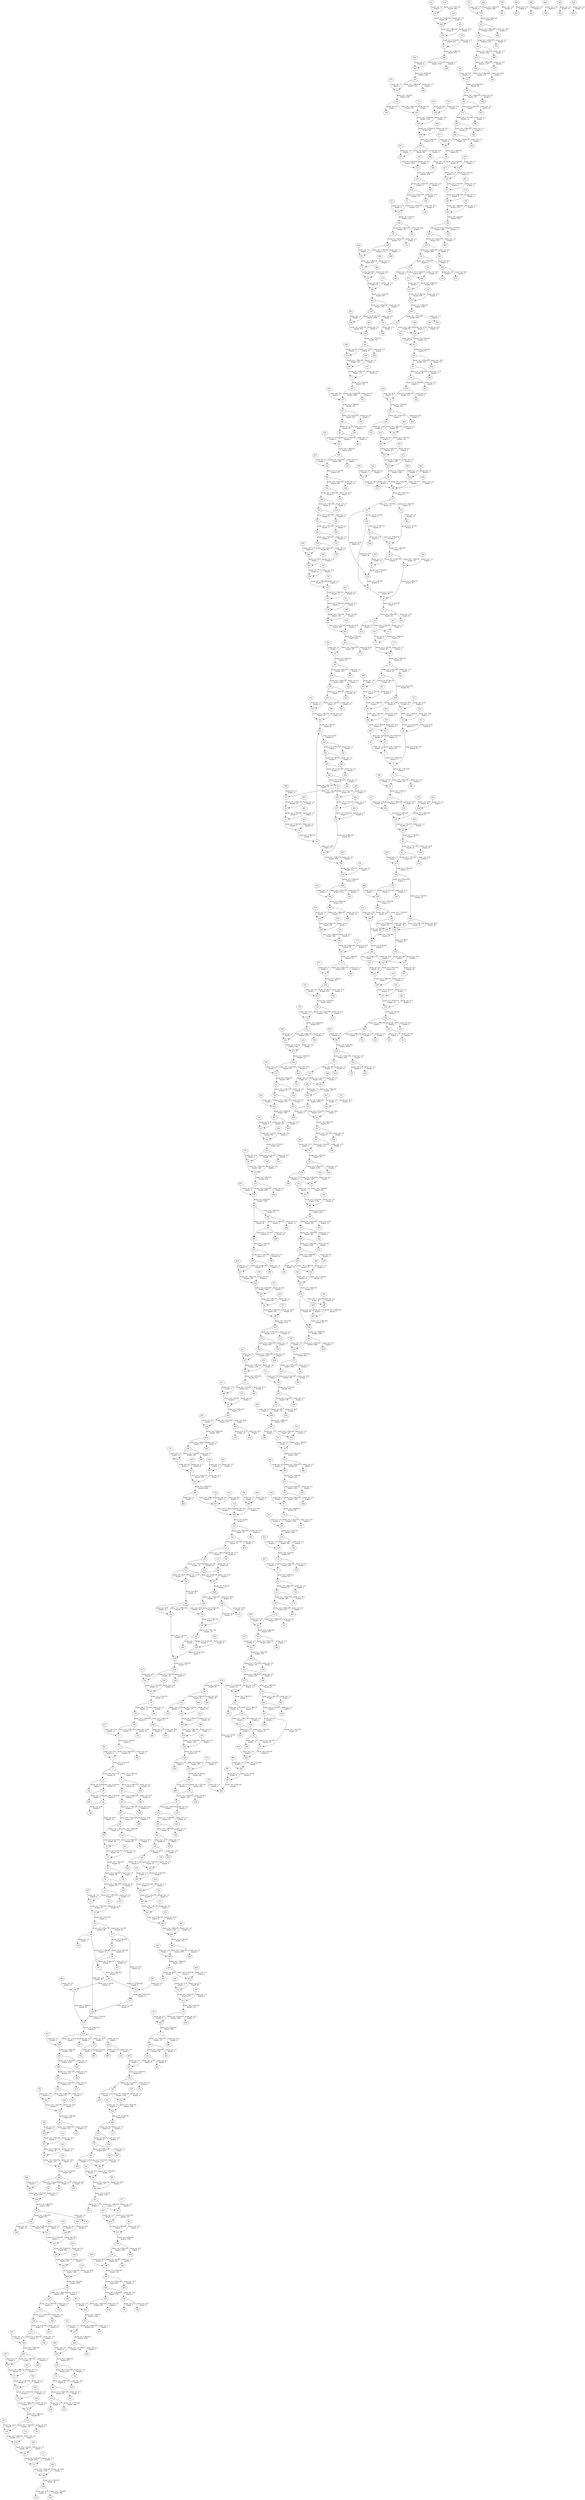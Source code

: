 strict digraph "" {
	0 -> 381	 [label="mean_cov: 2.53e+02
 length: 766",
		length=766,
		mean_cov=253.1409921671018];
	1 -> 459	 [label="mean_cov: 1.92e+02
 length: 111",
		length=111,
		mean_cov=192.21621621621622];
	1 -> 606	 [label="mean_cov: 15.2
 length: 6",
		length=6,
		mean_cov=15.166666666666666];
	2 -> 3	 [label="mean_cov: 1.42e+03
 length: 4",
		length=4,
		mean_cov=1417.25];
	3 -> 4	 [label="mean_cov: 1.44e+03
 length: 16",
		length=16,
		mean_cov=1435.6875];
	3 -> 508	 [label="mean_cov: 4.0
 length: 1",
		length=1,
		mean_cov=4.0];
	4 -> 5	 [label="mean_cov: 1.47e+03
 length: 3",
		length=3,
		mean_cov=1466.0];
	5 -> 6	 [label="mean_cov: 1.09e+03
 length: 3",
		length=3,
		mean_cov=1093.0];
	5 -> 24	 [label="mean_cov: 3.61e+02
 length: 23",
		length=23,
		mean_cov=360.6521739130435];
	6 -> 69	 [label="mean_cov: 1.04e+03
 length: 20",
		length=20,
		mean_cov=1041.9];
	6 -> 820	 [label="mean_cov: 2.5
 length: 10",
		length=10,
		mean_cov=2.5];
	7 -> 8	 [label="mean_cov: 1.09e+03
 length: 3",
		length=3,
		mean_cov=1093.0];
	8 -> 9	 [label="mean_cov: 1.47e+03
 length: 3",
		length=3,
		mean_cov=1466.0];
	9 -> 10	 [label="mean_cov: 1.44e+03
 length: 16",
		length=16,
		mean_cov=1435.6875];
	9 -> 860	 [label="mean_cov: 5.67
 length: 6",
		length=6,
		mean_cov=5.666666666666667];
	10 -> 11	 [label="mean_cov: 1.42e+03
 length: 4",
		length=4,
		mean_cov=1417.25];
	11 -> 180	 [label="mean_cov: 2.58e+02
 length: 77",
		length=77,
		mean_cov=257.9220779220779];
	11 -> 676	 [label="mean_cov: 12.0
 length: 13",
		length=13,
		mean_cov=12.0];
	12 -> 13	 [label="mean_cov: 1.67e+03
 length: 29",
		length=29,
		mean_cov=1674.0344827586207];
	13 -> 59	 [label="mean_cov: 1.54e+03
 length: 22",
		length=22,
		mean_cov=1538.8181818181818];
	14 -> 15	 [label="mean_cov: 1.67e+03
 length: 29",
		length=29,
		mean_cov=1674.0344827586207];
	14 -> 824	 [label="mean_cov: 1.0
 length: 1",
		length=1,
		mean_cov=1.0];
	15 -> 273	 [label="mean_cov: 8.74e+02
 length: 42",
		length=42,
		mean_cov=874.452380952381];
	15 -> 360	 [label="mean_cov: 2.21e+02
 length: 48",
		length=48,
		mean_cov=220.64583333333334];
	16 -> 17	 [label="mean_cov: 1.83e+03
 length: 1",
		length=1,
		mean_cov=1826.0];
	16 -> 616	 [label="mean_cov: 1.0
 length: 11",
		length=11,
		mean_cov=1.0];
	17 -> 18	 [label="mean_cov: 1.84e+03
 length: 31",
		length=31,
		mean_cov=1835.2903225806451];
	18 -> 19	 [label="mean_cov: 1.61e+03
 length: 2",
		length=2,
		mean_cov=1606.5];
	19 -> 47	 [label="mean_cov: 1.1e+03
 length: 38",
		length=38,
		mean_cov=1097.157894736842];
	19 -> 345	 [label="mean_cov: 1.43e+02
 length: 38",
		length=38,
		mean_cov=142.68421052631578];
	20 -> 21	 [label="mean_cov: 1.61e+03
 length: 2",
		length=2,
		mean_cov=1606.5];
	21 -> 22	 [label="mean_cov: 1.84e+03
 length: 31",
		length=31,
		mean_cov=1835.2903225806451];
	21 -> 516	 [label="mean_cov: 1.35
 length: 52",
		length=52,
		mean_cov=1.3461538461538463];
	22 -> 23	 [label="mean_cov: 1.83e+03
 length: 1",
		length=1,
		mean_cov=1826.0];
	22 -> 634	 [label="mean_cov: 1.0
 length: 4",
		length=4,
		mean_cov=1.0];
	23 -> 71	 [label="mean_cov: 1.69e+03
 length: 17",
		length=17,
		mean_cov=1690.8235294117646];
	24 -> 25	 [label="mean_cov: 2.23e+02
 length: 11",
		length=11,
		mean_cov=223.36363636363637];
	24 -> 762	 [label="mean_cov: 4.88
 length: 8",
		length=8,
		mean_cov=4.875];
	25 -> 26	 [label="mean_cov: 1.05e+02
 length: 4",
		length=4,
		mean_cov=104.75];
	25 -> 840	 [label="mean_cov: 7.93
 length: 15",
		length=15,
		mean_cov=7.933333333333334];
	26 -> 359	 [label="mean_cov: 30.2
 length: 21",
		length=21,
		mean_cov=30.238095238095237];
	26 -> 726	 [label="mean_cov: 3.44
 length: 9",
		length=9,
		mean_cov=3.4444444444444446];
	27 -> 28	 [label="mean_cov: 1.05e+02
 length: 4",
		length=4,
		mean_cov=104.75];
	28 -> 29	 [label="mean_cov: 2.23e+02
 length: 11",
		length=11,
		mean_cov=223.36363636363637];
	29 -> 8	 [label="mean_cov: 3.61e+02
 length: 23",
		length=23,
		mean_cov=360.6521739130435];
	30 -> 364	 [label="mean_cov: 6.96e+02
 length: 315",
		length=315,
		mean_cov=695.7238095238096];
	30 -> 632	 [label="mean_cov: 8.91
 length: 11",
		length=11,
		mean_cov=8.909090909090908];
	31 -> 167	 [label="mean_cov: 7.16e+02
 length: 451",
		length=451,
		mean_cov=715.5831485587584];
	32 -> 74	 [label="mean_cov: 2.19e+02
 length: 328",
		length=328,
		mean_cov=218.97256097560975];
	32 -> 674	 [label="mean_cov: 3.0
 length: 2",
		length=2,
		mean_cov=3.0];
	33 -> 230	 [label="mean_cov: 2.3e+02
 length: 477",
		length=477,
		mean_cov=229.9182389937107];
	34 -> 35	 [label="mean_cov: 1.8e+02
 length: 18",
		length=18,
		mean_cov=180.16666666666666];
	34 -> 476	 [label="mean_cov: 1.21e+02
 length: 18",
		length=18,
		mean_cov=121.16666666666667];
	35 -> 36	 [label="mean_cov: 1.62e+02
 length: 12",
		length=12,
		mean_cov=162.0];
	36 -> 37	 [label="mean_cov: 1.59e+02
 length: 4",
		length=4,
		mean_cov=159.25];
	37 -> 38	 [label="mean_cov: 1.54e+02
 length: 2",
		length=2,
		mean_cov=154.0];
	38 -> 441	 [label="mean_cov: 1.58e+02
 length: 7",
		length=7,
		mean_cov=157.57142857142858];
	39 -> 40	 [label="mean_cov: 1.54e+02
 length: 2",
		length=2,
		mean_cov=154.0];
	39 -> 932	 [label="mean_cov: 1.5
 length: 16",
		length=16,
		mean_cov=1.5];
	40 -> 41	 [label="mean_cov: 1.59e+02
 length: 4",
		length=4,
		mean_cov=159.25];
	40 -> 834	 [label="mean_cov: 1.0
 length: 3",
		length=3,
		mean_cov=1.0];
	41 -> 42	 [label="mean_cov: 1.62e+02
 length: 12",
		length=12,
		mean_cov=162.0];
	41 -> 502	 [label="mean_cov: 1.0
 length: 4",
		length=4,
		mean_cov=1.0];
	42 -> 43	 [label="mean_cov: 1.8e+02
 length: 18",
		length=18,
		mean_cov=180.16666666666666];
	42 -> 958	 [label="mean_cov: 1.0
 length: 11",
		length=11,
		mean_cov=1.0];
	43 -> 362	 [label="mean_cov: 2.9e+02
 length: 8",
		length=8,
		mean_cov=289.5];
	44 -> 213	 [label="mean_cov: 2.07e+02
 length: 1900",
		length=1900,
		mean_cov=206.8357894736842];
	45 -> 353	 [label="mean_cov: 1.14e+02
 length: 57",
		length=57,
		mean_cov=114.29824561403508];
	45 -> 764	 [label="mean_cov: 2.0
 length: 2",
		length=2,
		mean_cov=2.0];
	46 -> 20	 [label="mean_cov: 1.1e+03
 length: 38",
		length=38,
		mean_cov=1097.157894736842];
	47 -> 137	 [label="mean_cov: 6.57
 length: 56",
		length=56,
		mean_cov=6.571428571428571];
	47 -> 216	 [label="mean_cov: 9.2e+02
 length: 4",
		length=4,
		mean_cov=919.75];
	48 -> 313	 [label="mean_cov: 37.6
 length: 67",
		length=67,
		mean_cov=37.56716417910448];
	48 -> 838	 [label="mean_cov: 2.0
 length: 1",
		length=1,
		mean_cov=2.0];
	49 -> 130	 [label="mean_cov: 2.32e+02
 length: 62",
		length=62,
		mean_cov=231.79032258064515];
	50 -> 295	 [label="mean_cov: 2.01e+02
 length: 131",
		length=131,
		mean_cov=201.03053435114504];
	51 -> 450	 [label="mean_cov: 1.64e+02
 length: 112",
		length=112,
		mean_cov=164.4375];
	51 -> 576	 [label="mean_cov: 12.2
 length: 4",
		length=4,
		mean_cov=12.25];
	52 -> 176	 [label="mean_cov: 2.36e+02
 length: 499",
		length=499,
		mean_cov=236.3687374749499];
	53 -> 299	 [label="mean_cov: 2.46e+02
 length: 551",
		length=551,
		mean_cov=246.49001814882033];
	53 -> 670	 [label="mean_cov: 1.0
 length: 2",
		length=2,
		mean_cov=1.0];
	54 -> 189	 [label="mean_cov: 2.25e+02
 length: 356",
		length=356,
		mean_cov=225.0];
	55 -> 249	 [label="mean_cov: 1.94e+02
 length: 661",
		length=661,
		mean_cov=194.45688350983357];
	55 -> 624	 [label="mean_cov: 1.5
 length: 2",
		length=2,
		mean_cov=1.5];
	56 -> 221	 [label="mean_cov: 2.44e+02
 length: 1274",
		length=1274,
		mean_cov=243.72135007849295];
	56 -> 708	 [label="mean_cov: 1.0
 length: 1",
		length=1,
		mean_cov=1.0];
	57 -> 115	 [label="mean_cov: 2.62e+02
 length: 857",
		length=857,
		mean_cov=262.15402567094515];
	58 -> 14	 [label="mean_cov: 1.54e+03
 length: 22",
		length=22,
		mean_cov=1538.8181818181818];
	59 -> 70	 [label="mean_cov: 1.5e+03
 length: 29",
		length=29,
		mean_cov=1501.3103448275863];
	59 -> 776	 [label="mean_cov: 1.5
 length: 2",
		length=2,
		mean_cov=1.5];
	60 -> 114	 [label="mean_cov: 1.96e+02
 length: 717",
		length=717,
		mean_cov=196.44769874476987];
	60 -> 888	 [label="mean_cov: 5.21
 length: 14",
		length=14,
		mean_cov=5.214285714285714];
	61 -> 335	 [label="mean_cov: 2.06e+02
 length: 410",
		length=410,
		mean_cov=205.6439024390244];
	62 -> 63	 [label="mean_cov: 1.71e+03
 length: 22",
		length=22,
		mean_cov=1711.5454545454545];
	63 -> 64	 [label="mean_cov: 1.72e+03
 length: 13",
		length=13,
		mean_cov=1715.0];
	64 -> 150	 [label="mean_cov: 1.71e+03
 length: 15",
		length=15,
		mean_cov=1712.6];
	64 -> 884	 [label="mean_cov: 1.0
 length: 7",
		length=7,
		mean_cov=1.0];
	65 -> 66	 [label="mean_cov: 1.72e+03
 length: 13",
		length=13,
		mean_cov=1715.0];
	66 -> 67	 [label="mean_cov: 1.71e+03
 length: 22",
		length=22,
		mean_cov=1711.5454545454545];
	66 -> 948	 [label="mean_cov: 2.36
 length: 22",
		length=22,
		mean_cov=2.3636363636363638];
	67 -> 227	 [label="mean_cov: 1.37e+03
 length: 16",
		length=16,
		mean_cov=1367.125];
	67 -> 812	 [label="mean_cov: 6.83
 length: 6",
		length=6,
		mean_cov=6.833333333333333];
	68 -> 7	 [label="mean_cov: 1.04e+03
 length: 20",
		length=20,
		mean_cov=1041.9];
	69 -> 145	 [label="mean_cov: 9.09e+02
 length: 11",
		length=11,
		mean_cov=909.4545454545455];
	69 -> 846	 [label="mean_cov: 9.25
 length: 8",
		length=8,
		mean_cov=9.25];
	70 -> 16	 [label="mean_cov: 1.69e+03
 length: 17",
		length=17,
		mean_cov=1690.8235294117646];
	70 -> 560	 [label="mean_cov: 6.5
 length: 4",
		length=4,
		mean_cov=6.5];
	71 -> 58	 [label="mean_cov: 1.5e+03
 length: 29",
		length=29,
		mean_cov=1501.3103448275863];
	72 -> 486	 [label="mean_cov: 2.1e+02
 length: 221",
		length=221,
		mean_cov=209.52941176470588];
	72 -> 588	 [label="mean_cov: 11.4
 length: 5",
		length=5,
		mean_cov=11.4];
	73 -> 314	 [label="mean_cov: 1.87e+02
 length: 335",
		length=335,
		mean_cov=186.5641791044776];
	74 -> 251	 [label="mean_cov: 2.44e+02
 length: 512",
		length=512,
		mean_cov=244.013671875];
	75 -> 33	 [label="mean_cov: 2.19e+02
 length: 328",
		length=328,
		mean_cov=218.97256097560975];
	75 -> 666	 [label="mean_cov: 1.0
 length: 5",
		length=5,
		mean_cov=1.0];
	76 -> 380	 [label="mean_cov: 2.09e+02
 length: 861",
		length=861,
		mean_cov=209.09291521486642];
	76 -> 887	 [label="mean_cov: 1.0
 length: 1",
		length=1,
		mean_cov=1.0];
	77 -> 419	 [label="mean_cov: 86.0
 length: 53",
		length=53,
		mean_cov=85.98113207547169];
	78 -> 120	 [label="mean_cov: 1.66e+02
 length: 273",
		length=273,
		mean_cov=166.4102564102564];
	78 -> 646	 [label="mean_cov: 6.4
 length: 5",
		length=5,
		mean_cov=6.4];
	79 -> 136	 [label="mean_cov: 2.84e+02
 length: 84",
		length=84,
		mean_cov=283.5595238095238];
	80 -> 243	 [label="mean_cov: 2.31e+02
 length: 197",
		length=197,
		mean_cov=230.7969543147208];
	81 -> 205	 [label="mean_cov: 1.97e+02
 length: 717",
		length=717,
		mean_cov=196.6931659693166];
	81 -> 710	 [label="mean_cov: 2.0
 length: 1",
		length=1,
		mean_cov=2.0];
	82 -> 371	 [label="mean_cov: 1.35e+02
 length: 140",
		length=140,
		mean_cov=135.43571428571428];
	82 -> 568	 [label="mean_cov: 6.0
 length: 3",
		length=3,
		mean_cov=6.0];
	83 -> 289	 [label="mean_cov: 1.27e+02
 length: 268",
		length=268,
		mean_cov=126.88432835820896];
	84 -> 85	 [label="mean_cov: 8.56e+02
 length: 8",
		length=8,
		mean_cov=856.5];
	84 -> 628	 [label="mean_cov: 4.5
 length: 2",
		length=2,
		mean_cov=4.5];
	85 -> 86	 [label="mean_cov: 1.06e+03
 length: 17",
		length=17,
		mean_cov=1064.2941176470588];
	86 -> 87	 [label="mean_cov: 9.24e+02
 length: 2",
		length=2,
		mean_cov=923.5];
	86 -> 344	 [label="mean_cov: 1.16e+02
 length: 18",
		length=18,
		mean_cov=115.83333333333333];
	87 -> 215	 [label="mean_cov: 9.13e+02
 length: 12",
		length=12,
		mean_cov=913.25];
	88 -> 89	 [label="mean_cov: 9.24e+02
 length: 2",
		length=2,
		mean_cov=923.5];
	88 -> 952	 [label="mean_cov: 1.2
 length: 10",
		length=10,
		mean_cov=1.2];
	89 -> 90	 [label="mean_cov: 1.06e+03
 length: 17",
		length=17,
		mean_cov=1064.2941176470588];
	90 -> 91	 [label="mean_cov: 8.56e+02
 length: 8",
		length=8,
		mean_cov=856.5];
	90 -> 156	 [label="mean_cov: 2.7e+02
 length: 21",
		length=21,
		mean_cov=269.95238095238096];
	91 -> 137	 [label="mean_cov: 9.41e+02
 length: 13",
		length=13,
		mean_cov=940.7692307692307];
	92 -> 93	 [label="mean_cov: 5.22e+02
 length: 97",
		length=97,
		mean_cov=522.0515463917526];
	93 -> 191	 [label="mean_cov: 5.93e+02
 length: 223",
		length=223,
		mean_cov=593.0538116591928];
	93 -> 656	 [label="mean_cov: 18.9
 length: 10",
		length=10,
		mean_cov=18.9];
	94 -> 240	 [label="mean_cov: 4.23e+02
 length: 249",
		length=249,
		mean_cov=422.90361445783134];
	95 -> 310	 [label="mean_cov: 2.85e+02
 length: 171",
		length=171,
		mean_cov=285.1111111111111];
	96 -> 274	 [label="mean_cov: 2.07e+02
 length: 1577",
		length=1577,
		mean_cov=207.0868738110336];
	96 -> 452	 [label="mean_cov: 44.0
 length: 1",
		length=1,
		mean_cov=44.0];
	97 -> 193	 [label="mean_cov: 2.06e+02
 length: 532",
		length=532,
		mean_cov=206.3251879699248];
	97 -> 678	 [label="mean_cov: 1.0
 length: 1",
		length=1,
		mean_cov=1.0];
	98 -> 337	 [label="mean_cov: 1.9e+02
 length: 3196",
		length=3196,
		mean_cov=190.081351689612];
	99 -> 178	 [label="mean_cov: 1.97e+02
 length: 1023",
		length=1023,
		mean_cov=196.83382209188662];
	100 -> 162	 [label="mean_cov: 2.11e+02
 length: 790",
		length=790,
		mean_cov=210.89620253164557];
	100 -> 780	 [label="mean_cov: 3.33
 length: 3",
		length=3,
		mean_cov=3.3333333333333335];
	101 -> 102	 [label="mean_cov: 4.82e+02
 length: 10",
		length=10,
		mean_cov=481.5];
	101 -> 564	 [label="mean_cov: 6.75
 length: 8",
		length=8,
		mean_cov=6.75];
	102 -> 103	 [label="mean_cov: 7.27e+02
 length: 17",
		length=17,
		mean_cov=726.5882352941177];
	102 -> 900	 [label="mean_cov: 1.0
 length: 1",
		length=1,
		mean_cov=1.0];
	103 -> 104	 [label="mean_cov: 7.49e+02
 length: 1",
		length=1,
		mean_cov=749.0];
	103 -> 766	 [label="mean_cov: 5.75
 length: 8",
		length=8,
		mean_cov=5.75];
	104 -> 157	 [label="mean_cov: 7.87e+02
 length: 14",
		length=14,
		mean_cov=786.8571428571429];
	104 -> 704	 [label="mean_cov: 6.8
 length: 10",
		length=10,
		mean_cov=6.8];
	105 -> 106	 [label="mean_cov: 7.49e+02
 length: 1",
		length=1,
		mean_cov=749.0];
	106 -> 107	 [label="mean_cov: 7.27e+02
 length: 17",
		length=17,
		mean_cov=726.5882352941177];
	107 -> 108	 [label="mean_cov: 4.82e+02
 length: 10",
		length=10,
		mean_cov=481.5];
	108 -> 393	 [label="mean_cov: 4e+02
 length: 7",
		length=7,
		mean_cov=400.42857142857144];
	109 -> 448	 [label="mean_cov: 1.87e+02
 length: 954",
		length=954,
		mean_cov=186.86477987421384];
	110 -> 239	 [label="mean_cov: 1.42e+02
 length: 60",
		length=60,
		mean_cov=141.53333333333333];
	110 -> 668	 [label="mean_cov: 1.0
 length: 1",
		length=1,
		mean_cov=1.0];
	111 -> 411	 [label="mean_cov: 2.16e+02
 length: 181",
		length=181,
		mean_cov=215.70165745856355];
	112 -> 382	 [label="mean_cov: 2.26e+02
 length: 1694",
		length=1694,
		mean_cov=225.8772136953955];
	112 -> 950	 [label="mean_cov: 10.1
 length: 17",
		length=17,
		mean_cov=10.058823529411764];
	113 -> 61	 [label="mean_cov: 1.96e+02
 length: 717",
		length=717,
		mean_cov=196.44769874476987];
	113 -> 732	 [label="mean_cov: 2.0
 length: 1",
		length=1,
		mean_cov=2.0];
	114 -> 369	 [label="mean_cov: 2.06e+02
 length: 226",
		length=226,
		mean_cov=206.3495575221239];
	115 -> 164	 [label="mean_cov: 2.31e+02
 length: 1150",
		length=1150,
		mean_cov=231.08347826086955];
	115 -> 758	 [label="mean_cov: 15.6
 length: 5",
		length=5,
		mean_cov=15.6];
	116 -> 56	 [label="mean_cov: 2.62e+02
 length: 857",
		length=857,
		mean_cov=262.15402567094515];
	117 -> 118	 [label="mean_cov: 1.51e+02
 length: 12",
		length=12,
		mean_cov=150.58333333333334];
	118 -> 119	 [label="mean_cov: 1.45e+02
 length: 1",
		length=1,
		mean_cov=145.0];
	119 -> 79	 [label="mean_cov: 1.66e+02
 length: 273",
		length=273,
		mean_cov=166.4102564102564];
	120 -> 121	 [label="mean_cov: 1.45e+02
 length: 1",
		length=1,
		mean_cov=145.0];
	120 -> 602	 [label="mean_cov: 1.0
 length: 10",
		length=10,
		mean_cov=1.0];
	121 -> 122	 [label="mean_cov: 1.51e+02
 length: 12",
		length=12,
		mean_cov=150.58333333333334];
	121 -> 792	 [label="mean_cov: 1.0
 length: 7",
		length=7,
		mean_cov=1.0];
	122 -> 284	 [label="mean_cov: 1.68e+02
 length: 31",
		length=31,
		mean_cov=167.80645161290323];
	122 -> 660	 [label="mean_cov: 1.0
 length: 4",
		length=4,
		mean_cov=1.0];
	123 -> 124	 [label="mean_cov: 2.58e+02
 length: 2",
		length=2,
		mean_cov=258.5];
	123 -> 518	 [label="mean_cov: 1.0
 length: 3",
		length=3,
		mean_cov=1.0];
	124 -> 125	 [label="mean_cov: 2.53e+02
 length: 1",
		length=1,
		mean_cov=253.0];
	124 -> 826	 [label="mean_cov: 1.0
 length: 4",
		length=4,
		mean_cov=1.0];
	125 -> 415	 [label="mean_cov: 2.6e+02
 length: 11",
		length=11,
		mean_cov=260.1818181818182];
	125 -> 816	 [label="mean_cov: 1.0
 length: 15",
		length=15,
		mean_cov=1.0];
	126 -> 127	 [label="mean_cov: 2.53e+02
 length: 1",
		length=1,
		mean_cov=253.0];
	127 -> 128	 [label="mean_cov: 2.58e+02
 length: 2",
		length=2,
		mean_cov=258.5];
	128 -> 365	 [label="mean_cov: 1.99e+02
 length: 1557",
		length=1557,
		mean_cov=199.43802183686577];
	129 -> 48	 [label="mean_cov: 2.32e+02
 length: 62",
		length=62,
		mean_cov=231.79032258064515];
	130 -> 425	 [label="mean_cov: 2.13e+02
 length: 563",
		length=563,
		mean_cov=213.13854351687388];
	130 -> 672	 [label="mean_cov: 3.0
 length: 4",
		length=4,
		mean_cov=3.0];
	131 -> 132	 [label="mean_cov: 1.93e+02
 length: 2",
		length=2,
		mean_cov=193.0];
	132 -> 224	 [label="mean_cov: 2.28e+02
 length: 669",
		length=669,
		mean_cov=228.39611360239164];
	133 -> 134	 [label="mean_cov: 1.93e+02
 length: 2",
		length=2,
		mean_cov=193.0];
	133 -> 389	 [label="mean_cov: 52.5
 length: 2",
		length=2,
		mean_cov=52.5];
	134 -> 298	 [label="mean_cov: 2.34e+02
 length: 642",
		length=642,
		mean_cov=233.82554517133957];
	134 -> 902	 [label="mean_cov: 1.0
 length: 2",
		length=2,
		mean_cov=1.0];
	135 -> 78	 [label="mean_cov: 2.84e+02
 length: 84",
		length=84,
		mean_cov=283.5595238095238];
	136 -> 166	 [label="mean_cov: 2.18e+02
 length: 374",
		length=374,
		mean_cov=218.02673796791444];
	136 -> 740	 [label="mean_cov: 6.0
 length: 2",
		length=2,
		mean_cov=6.0];
	137 -> 138	 [label="mean_cov: 9.71e+02
 length: 4",
		length=4,
		mean_cov=970.75];
	138 -> 316	 [label="mean_cov: 7.15e+02
 length: 31",
		length=31,
		mean_cov=714.7096774193549];
	139 -> 140	 [label="mean_cov: 9.71e+02
 length: 4",
		length=4,
		mean_cov=970.75];
	139 -> 215	 [label="mean_cov: 5.95
 length: 56",
		length=56,
		mean_cov=5.946428571428571];
	140 -> 46	 [label="mean_cov: 6.57
 length: 56",
		length=56,
		mean_cov=6.571428571428571];
	140 -> 84	 [label="mean_cov: 9.41e+02
 length: 13",
		length=13,
		mean_cov=940.7692307692307];
	141 -> 142	 [label="mean_cov: 7.89e+02
 length: 7",
		length=7,
		mean_cov=788.8571428571429];
	141 -> 359	 [label="mean_cov: 5.38
 length: 8",
		length=8,
		mean_cov=5.375];
	142 -> 12	 [label="mean_cov: 8.6e+02
 length: 49",
		length=49,
		mean_cov=860.4897959183673];
	142 -> 582	 [label="mean_cov: 9.71
 length: 7",
		length=7,
		mean_cov=9.714285714285714];
	143 -> 144	 [label="mean_cov: 7.89e+02
 length: 7",
		length=7,
		mean_cov=788.8571428571429];
	144 -> 300	 [label="mean_cov: 7.34e+02
 length: 13",
		length=13,
		mean_cov=734.0769230769231];
	145 -> 301	 [label="mean_cov: 7.78e+02
 length: 4",
		length=4,
		mean_cov=778.25];
	145 -> 796	 [label="mean_cov: 14.9
 length: 15",
		length=15,
		mean_cov=14.866666666666667];
	146 -> 68	 [label="mean_cov: 9.09e+02
 length: 11",
		length=11,
		mean_cov=909.4545454545455];
	147 -> 152	 [label="mean_cov: 1.95e+02
 length: 1329",
		length=1329,
		mean_cov=195.150489089541];
	147 -> 688	 [label="mean_cov: 9.67
 length: 3",
		length=3,
		mean_cov=9.666666666666666];
	148 -> 269	 [label="mean_cov: 2.25e+02
 length: 92",
		length=92,
		mean_cov=224.6195652173913];
	149 -> 65	 [label="mean_cov: 1.71e+03
 length: 15",
		length=15,
		mean_cov=1712.6];
	150 -> 179	 [label="mean_cov: 1.22e+03
 length: 31",
		length=31,
		mean_cov=1217.5483870967741];
	150 -> 468	 [label="mean_cov: 2.28e+02
 length: 31",
		length=31,
		mean_cov=228.32258064516128];
	151 -> 148	 [label="mean_cov: 1.95e+02
 length: 1329",
		length=1329,
		mean_cov=195.150489089541];
	152 -> 186	 [label="mean_cov: 2.19e+02
 length: 1783",
		length=1783,
		mean_cov=219.00280426247897];
	152 -> 770	 [label="mean_cov: 1.0
 length: 4",
		length=4,
		mean_cov=1.0];
	153 -> 309	 [label="mean_cov: 1.68e+02
 length: 9",
		length=9,
		mean_cov=168.11111111111111];
	153 -> 552	 [label="mean_cov: 22.0
 length: 3",
		length=3,
		mean_cov=22.0];
	154 -> 217	 [label="mean_cov: 2.15e+02
 length: 184",
		length=184,
		mean_cov=214.7173913043478];
	155 -> 85	 [label="mean_cov: 2.7e+02
 length: 21",
		length=21,
		mean_cov=269.95238095238096];
	155 -> 802	 [label="mean_cov: 2.0
 length: 13",
		length=13,
		mean_cov=2.0];
	156 -> 316	 [label="mean_cov: 1.84e+02
 length: 35",
		length=35,
		mean_cov=184.05714285714285];
	157 -> 158	 [label="mean_cov: 99.0
 length: 1",
		length=1,
		mean_cov=99.0];
	157 -> 257	 [label="mean_cov: 4.83e+02
 length: 1",
		length=1,
		mean_cov=483.0];
	158 -> 460	 [label="mean_cov: 88.6
 length: 21",
		length=21,
		mean_cov=88.61904761904762];
	159 -> 160	 [label="mean_cov: 99.0
 length: 1",
		length=1,
		mean_cov=99.0];
	159 -> 507	 [label="mean_cov: 13.0
 length: 1",
		length=1,
		mean_cov=13.0];
	160 -> 105	 [label="mean_cov: 7.87e+02
 length: 14",
		length=14,
		mean_cov=786.8571428571429];
	161 -> 99	 [label="mean_cov: 2.11e+02
 length: 790",
		length=790,
		mean_cov=210.89620253164557];
	161 -> 570	 [label="mean_cov: 5.0
 length: 1",
		length=1,
		mean_cov=5.0];
	162 -> 406	 [label="mean_cov: 2.17e+02
 length: 240",
		length=240,
		mean_cov=216.6625];
	163 -> 116	 [label="mean_cov: 2.31e+02
 length: 1150",
		length=1150,
		mean_cov=231.08347826086955];
	163 -> 912	 [label="mean_cov: 2.0
 length: 2",
		length=2,
		mean_cov=2.0];
	164 -> 333	 [label="mean_cov: 2.51e+02
 length: 2548",
		length=2548,
		mean_cov=251.31436420722136];
	165 -> 135	 [label="mean_cov: 2.18e+02
 length: 374",
		length=374,
		mean_cov=218.02673796791444];
	165 -> 536	 [label="mean_cov: 22.0
 length: 3",
		length=3,
		mean_cov=22.0];
	166 -> 470	 [label="mean_cov: 1.96e+02
 length: 1137",
		length=1137,
		mean_cov=195.72911169744944];
	167 -> 168	 [label="mean_cov: 1.52e+02
 length: 1",
		length=1,
		mean_cov=152.0];
	167 -> 695	 [label="mean_cov: 4.67
 length: 3",
		length=3,
		mean_cov=4.666666666666667];
	168 -> 324	 [label="mean_cov: 1.48e+02
 length: 59",
		length=59,
		mean_cov=147.98305084745763];
	168 -> 783	 [label="mean_cov: 7.56
 length: 9",
		length=9,
		mean_cov=7.555555555555555];
	169 -> 170	 [label="mean_cov: 1.52e+02
 length: 1",
		length=1,
		mean_cov=152.0];
	170 -> 30	 [label="mean_cov: 7.16e+02
 length: 451",
		length=451,
		mean_cov=715.5831485587584];
	171 -> 172	 [label="mean_cov: 39.7
 length: 3",
		length=3,
		mean_cov=39.666666666666664];
	171 -> 832	 [label="mean_cov: 1.0
 length: 42",
		length=42,
		mean_cov=1.0];
	172 -> 455	 [label="mean_cov: 1.1e+02
 length: 169",
		length=169,
		mean_cov=110.47928994082841];
	172 -> 722	 [label="mean_cov: 1.0
 length: 14",
		length=14,
		mean_cov=1.0];
	173 -> 174	 [label="mean_cov: 39.7
 length: 3",
		length=3,
		mean_cov=39.666666666666664];
	174 -> 231	 [label="mean_cov: 1.61e+02
 length: 526",
		length=526,
		mean_cov=160.54562737642587];
	175 -> 176	 [label="mean_cov: 11.0
 length: 4",
		length=4,
		mean_cov=11.0];
	176 -> 449	 [label="mean_cov: 2.49e+02
 length: 1365",
		length=1365,
		mean_cov=249.34065934065933];
	177 -> 100	 [label="mean_cov: 1.97e+02
 length: 1023",
		length=1023,
		mean_cov=196.83382209188662];
	177 -> 534	 [label="mean_cov: 3.0
 length: 1",
		length=1,
		mean_cov=3.0];
	178 -> 414	 [label="mean_cov: 1.95e+02
 length: 652",
		length=652,
		mean_cov=194.53374233128835];
	179 -> 2	 [label="mean_cov: 2.58e+02
 length: 77",
		length=77,
		mean_cov=257.9220779220779];
	179 -> 720	 [label="mean_cov: 1.24
 length: 34",
		length=34,
		mean_cov=1.2352941176470589];
	180 -> 149	 [label="mean_cov: 1.22e+03
 length: 31",
		length=31,
		mean_cov=1217.5483870967741];
	181 -> 297	 [label="mean_cov: 2.04e+02
 length: 1206",
		length=1206,
		mean_cov=204.24958540630183];
	182 -> 413	 [label="mean_cov: 2.23e+02
 length: 3563",
		length=3563,
		mean_cov=222.6752736458041];
	182 -> 696	 [label="mean_cov: 15.7
 length: 3",
		length=3,
		mean_cov=15.666666666666666];
	183 -> 223	 [label="mean_cov: 2.23e+02
 length: 533",
		length=533,
		mean_cov=222.9043151969981];
	183 -> 962	 [label="mean_cov: 1.0
 length: 1",
		length=1,
		mean_cov=1.0];
	184 -> 499	 [label="mean_cov: 2.31e+02
 length: 1040",
		length=1040,
		mean_cov=230.8048076923077];
	185 -> 151	 [label="mean_cov: 2.19e+02
 length: 1783",
		length=1783,
		mean_cov=219.00280426247897];
	186 -> 471	 [label="mean_cov: 1.4e+02
 length: 166",
		length=166,
		mean_cov=139.77710843373495];
	186 -> 864	 [label="mean_cov: 1.0
 length: 1",
		length=1,
		mean_cov=1.0];
	187 -> 412	 [label="mean_cov: 2.07e+02
 length: 576",
		length=576,
		mean_cov=207.25520833333334];
	188 -> 421	 [label="mean_cov: 57.2
 length: 86",
		length=86,
		mean_cov=57.24418604651163];
	188 -> 600	 [label="mean_cov: 5.33
 length: 3",
		length=3,
		mean_cov=5.333333333333333];
	189 -> 383	 [label="mean_cov: 2.07e+02
 length: 1631",
		length=1631,
		mean_cov=207.1023911710607];
	190 -> 55	 [label="mean_cov: 2.25e+02
 length: 356",
		length=356,
		mean_cov=225.0];
	190 -> 572	 [label="mean_cov: 9.08
 length: 12",
		length=12,
		mean_cov=9.083333333333334];
	191 -> 378	 [label="mean_cov: 5.32e+02
 length: 46",
		length=46,
		mean_cov=531.8695652173913];
	191 -> 492	 [label="mean_cov: 17.6
 length: 11",
		length=11,
		mean_cov=17.636363636363637];
	192 -> 94	 [label="mean_cov: 5.93e+02
 length: 223",
		length=223,
		mean_cov=593.0538116591928];
	193 -> 408	 [label="mean_cov: 2.09e+02
 length: 2555",
		length=2555,
		mean_cov=208.9545988258317];
	194 -> 98	 [label="mean_cov: 2.06e+02
 length: 532",
		length=532,
		mean_cov=206.3251879699248];
	194 -> 620	 [label="mean_cov: 1.0
 length: 1",
		length=1,
		mean_cov=1.0];
	195 -> 416	 [label="mean_cov: 2.55e+02
 length: 27",
		length=27,
		mean_cov=255.0];
	195 -> 940	 [label="mean_cov: 1.0
 length: 8",
		length=8,
		mean_cov=1.0];
	196 -> 286	 [label="mean_cov: 1.69e+02
 length: 34",
		length=34,
		mean_cov=169.2941176470588];
	197 -> 201	 [label="mean_cov: 2.72e+02
 length: 617",
		length=617,
		mean_cov=271.64667747163696];
	198 -> 410	 [label="mean_cov: 2.02e+02
 length: 367",
		length=367,
		mean_cov=202.41689373297004];
	198 -> 854	 [label="mean_cov: 1.0
 length: 1",
		length=1,
		mean_cov=1.0];
	199 -> 247	 [label="mean_cov: 2.34e+02
 length: 114",
		length=114,
		mean_cov=233.55263157894737];
	200 -> 368	 [label="mean_cov: 2.55e+02
 length: 827",
		length=827,
		mean_cov=255.3627569528416];
	200 -> 662	 [label="mean_cov: 10.7
 length: 3",
		length=3,
		mean_cov=10.666666666666666];
	201 -> 435	 [label="mean_cov: 1.82e+02
 length: 1017",
		length=1017,
		mean_cov=182.1819075712881];
	201 -> 914	 [label="mean_cov: 1.0
 length: 1",
		length=1,
		mean_cov=1.0];
	202 -> 198	 [label="mean_cov: 2.72e+02
 length: 617",
		length=617,
		mean_cov=271.64667747163696];
	203 -> 325	 [label="mean_cov: 1.27e+02
 length: 103",
		length=103,
		mean_cov=127.1747572815534];
	203 -> 618	 [label="mean_cov: 4.0
 length: 1",
		length=1,
		mean_cov=4.0];
	204 -> 387	 [label="mean_cov: 1.85e+02
 length: 211",
		length=211,
		mean_cov=184.87203791469193];
	205 -> 379	 [label="mean_cov: 1.47e+02
 length: 178",
		length=178,
		mean_cov=147.23033707865167];
	205 -> 698	 [label="mean_cov: 1.0
 length: 1",
		length=1,
		mean_cov=1.0];
	206 -> 80	 [label="mean_cov: 1.97e+02
 length: 717",
		length=717,
		mean_cov=196.6931659693166];
	207 -> 208	 [label="mean_cov: 1.62e+02
 length: 23",
		length=23,
		mean_cov=161.7391304347826];
	208 -> 296	 [label="mean_cov: 23.1
 length: 56",
		length=56,
		mean_cov=23.142857142857142];
	208 -> 446	 [label="mean_cov: 1.71e+02
 length: 21",
		length=21,
		mean_cov=170.66666666666666];
	209 -> 210	 [label="mean_cov: 1.62e+02
 length: 23",
		length=23,
		mean_cov=161.7391304347826];
	210 -> 290	 [label="mean_cov: 1.72e+02
 length: 23",
		length=23,
		mean_cov=171.7826086956522];
	210 -> 788	 [label="mean_cov: 1.0
 length: 22",
		length=22,
		mean_cov=1.0];
	211 -> 405	 [label="mean_cov: 2.1e+02
 length: 794",
		length=794,
		mean_cov=209.9735516372796];
	212 -> 428	 [label="mean_cov: 99.7
 length: 102",
		length=102,
		mean_cov=99.66666666666667];
	212 -> 630	 [label="mean_cov: 4.25
 length: 4",
		length=4,
		mean_cov=4.25];
	213 -> 485	 [label="mean_cov: 2.22e+02
 length: 631",
		length=631,
		mean_cov=222.2551505546751];
	213 -> 926	 [label="mean_cov: 2.0
 length: 2",
		length=2,
		mean_cov=2.0];
	214 -> 45	 [label="mean_cov: 2.07e+02
 length: 1900",
		length=1900,
		mean_cov=206.8357894736842];
	215 -> 46	 [label="mean_cov: 9.2e+02
 length: 4",
		length=4,
		mean_cov=919.75];
	216 -> 88	 [label="mean_cov: 9.13e+02
 length: 12",
		length=12,
		mean_cov=913.25];
	216 -> 138	 [label="mean_cov: 5.95
 length: 56",
		length=56,
		mean_cov=5.946428571428571];
	217 -> 399	 [label="mean_cov: 2.38e+02
 length: 873",
		length=873,
		mean_cov=238.29553264604812];
	218 -> 153	 [label="mean_cov: 2.15e+02
 length: 184",
		length=184,
		mean_cov=214.7173913043478];
	218 -> 724	 [label="mean_cov: 1.0
 length: 2",
		length=2,
		mean_cov=1.0];
	219 -> 490	 [label="mean_cov: 1.96e+02
 length: 913",
		length=913,
		mean_cov=195.62979189485213];
	220 -> 355	 [label="mean_cov: 1.37e+02
 length: 110",
		length=110,
		mean_cov=136.76363636363635];
	220 -> 578	 [label="mean_cov: 2.0
 length: 3",
		length=3,
		mean_cov=2.0];
	221 -> 271	 [label="mean_cov: 2.1e+02
 length: 1563",
		length=1563,
		mean_cov=209.6973768394114];
	222 -> 57	 [label="mean_cov: 2.44e+02
 length: 1274",
		length=1274,
		mean_cov=243.72135007849295];
	222 -> 548	 [label="mean_cov: 2.0
 length: 1",
		length=1,
		mean_cov=2.0];
	223 -> 133	 [label="mean_cov: 2.28e+02
 length: 669",
		length=669,
		mean_cov=228.39611360239164];
	223 -> 636	 [label="mean_cov: 6.0
 length: 2",
		length=2,
		mean_cov=6.0];
	224 -> 184	 [label="mean_cov: 2.23e+02
 length: 533",
		length=533,
		mean_cov=222.9043151969981];
	225 -> 319	 [label="mean_cov: 2.45e+02
 length: 1063",
		length=1063,
		mean_cov=245.25682031984948];
	226 -> 248	 [label="mean_cov: 2e+02
 length: 465",
		length=465,
		mean_cov=199.8795698924731];
	226 -> 946	 [label="mean_cov: 1.0
 length: 1",
		length=1,
		mean_cov=1.0];
	227 -> 326	 [label="mean_cov: 1.18e+03
 length: 13",
		length=13,
		mean_cov=1178.076923076923];
	228 -> 62	 [label="mean_cov: 1.37e+03
 length: 16",
		length=16,
		mean_cov=1367.125];
	228 -> 648	 [label="mean_cov: 1.0
 length: 5",
		length=5,
		mean_cov=1.0];
	229 -> 32	 [label="mean_cov: 2.3e+02
 length: 477",
		length=477,
		mean_cov=229.9182389937107];
	230 -> 332	 [label="mean_cov: 89.2
 length: 126",
		length=126,
		mean_cov=89.15873015873017];
	230 -> 930	 [label="mean_cov: 7.67
 length: 3",
		length=3,
		mean_cov=7.666666666666667];
	231 -> 396	 [label="mean_cov: 2.35e+02
 length: 4683",
		length=4683,
		mean_cov=235.08520179372198];
	232 -> 171	 [label="mean_cov: 1.61e+02
 length: 526",
		length=526,
		mean_cov=160.54562737642587];
	232 -> 546	 [label="mean_cov: 12.0
 length: 3",
		length=3,
		mean_cov=12.0];
	233 -> 234	 [label="mean_cov: 7.19e+02
 length: 3",
		length=3,
		mean_cov=719.0];
	233 -> 386	 [label="mean_cov: 5.32
 length: 37",
		length=37,
		mean_cov=5.324324324324325];
	234 -> 283	 [label="mean_cov: 5.94e+02
 length: 34",
		length=34,
		mean_cov=593.8823529411765];
	234 -> 461	 [label="mean_cov: 18.6
 length: 34",
		length=34,
		mean_cov=18.558823529411764];
	235 -> 236	 [label="mean_cov: 7.19e+02
 length: 3",
		length=3,
		mean_cov=719.0];
	236 -> 357	 [label="mean_cov: 7.61e+02
 length: 14",
		length=14,
		mean_cov=760.8571428571429];
	237 -> 292	 [label="mean_cov: 1.86e+02
 length: 235",
		length=235,
		mean_cov=186.2595744680851];
	237 -> 638	 [label="mean_cov: 4.0
 length: 2",
		length=2,
		mean_cov=4.0];
	238 -> 250	 [label="mean_cov: 2.19e+02
 length: 1608",
		length=1608,
		mean_cov=218.5889303482587];
	239 -> 92	 [label="mean_cov: 3.6e+02
 length: 152",
		length=152,
		mean_cov=359.63157894736844];
	240 -> 109	 [label="mean_cov: 1.42e+02
 length: 60",
		length=60,
		mean_cov=141.53333333333333];
	240 -> 683	 [label="mean_cov: 4.33
 length: 3",
		length=3,
		mean_cov=4.333333333333333];
	240 -> 799	 [label="mean_cov: 8.6
 length: 10",
		length=10,
		mean_cov=8.6];
	241 -> 304	 [label="mean_cov: 2.49e+02
 length: 1349",
		length=1349,
		mean_cov=248.7123795404003];
	242 -> 388	 [label="mean_cov: 2.53e+02
 length: 1395",
		length=1395,
		mean_cov=252.95340501792114];
	242 -> 830	 [label="mean_cov: 1.0
 length: 8",
		length=8,
		mean_cov=1.0];
	243 -> 451	 [label="mean_cov: 2.7e+02
 length: 1161",
		length=1161,
		mean_cov=270.04651162790697];
	244 -> 81	 [label="mean_cov: 2.31e+02
 length: 197",
		length=197,
		mean_cov=230.7969543147208];
	244 -> 584	 [label="mean_cov: 9.29
 length: 7",
		length=7,
		mean_cov=9.285714285714286];
	245 -> 489	 [label="mean_cov: 2.13e+02
 length: 475",
		length=475,
		mean_cov=213.39157894736843];
	246 -> 339	 [label="mean_cov: 1.61e+02
 length: 598",
		length=598,
		mean_cov=160.69899665551839];
	246 -> 922	 [label="mean_cov: 5.5
 length: 4",
		length=4,
		mean_cov=5.5];
	247 -> 225	 [label="mean_cov: 2e+02
 length: 465",
		length=465,
		mean_cov=199.8795698924731];
	247 -> 896	 [label="mean_cov: 2.67
 length: 3",
		length=3,
		mean_cov=2.6666666666666665];
	248 -> 200	 [label="mean_cov: 2.34e+02
 length: 114",
		length=114,
		mean_cov=233.55263157894737];
	249 -> 237	 [label="mean_cov: 2.19e+02
 length: 1608",
		length=1608,
		mean_cov=218.5889303482587];
	249 -> 540	 [label="mean_cov: 4.0
 length: 1",
		length=1,
		mean_cov=4.0];
	250 -> 54	 [label="mean_cov: 1.94e+02
 length: 661",
		length=661,
		mean_cov=194.45688350983357];
	251 -> 321	 [label="mean_cov: 2.06e+02
 length: 22",
		length=22,
		mean_cov=205.77272727272728];
	251 -> 716	 [label="mean_cov: 2.0
 length: 2",
		length=2,
		mean_cov=2.0];
	252 -> 75	 [label="mean_cov: 2.44e+02
 length: 512",
		length=512,
		mean_cov=244.013671875];
	253 -> 254	 [label="mean_cov: 1.52e+02
 length: 1",
		length=1,
		mean_cov=152.0];
	253 -> 778	 [label="mean_cov: 1.0
 length: 4",
		length=4,
		mean_cov=1.0];
	254 -> 342	 [label="mean_cov: 1.25e+02
 length: 32",
		length=32,
		mean_cov=124.875];
	254 -> 738	 [label="mean_cov: 1.0
 length: 8",
		length=8,
		mean_cov=1.0];
	255 -> 256	 [label="mean_cov: 1.52e+02
 length: 1",
		length=1,
		mean_cov=152.0];
	256 -> 346	 [label="mean_cov: 1.51e+02
 length: 3",
		length=3,
		mean_cov=151.33333333333334];
	257 -> 258	 [label="mean_cov: 5.3e+02
 length: 2",
		length=2,
		mean_cov=530.0];
	258 -> 280	 [label="mean_cov: 5.42e+02
 length: 19",
		length=19,
		mean_cov=541.6315789473684];
	258 -> 385	 [label="mean_cov: 44.6
 length: 19",
		length=19,
		mean_cov=44.63157894736842];
	259 -> 260	 [label="mean_cov: 5.3e+02
 length: 2",
		length=2,
		mean_cov=530.0];
	260 -> 160	 [label="mean_cov: 4.83e+02
 length: 1",
		length=1,
		mean_cov=483.0];
	260 -> 507	 [label="mean_cov: 55.0
 length: 1",
		length=1,
		mean_cov=55.0];
	261 -> 375	 [label="mean_cov: 1.54e+02
 length: 810",
		length=810,
		mean_cov=154.0543209876543];
	262 -> 457	 [label="mean_cov: 1.82e+02
 length: 1257",
		length=1257,
		mean_cov=181.68257756563247];
	262 -> 680	 [label="mean_cov: 2.0
 length: 1",
		length=1,
		mean_cov=2.0];
	263 -> 264	 [label="mean_cov: 3.05e+02
 length: 1",
		length=1,
		mean_cov=305.0];
	263 -> 794	 [label="mean_cov: 1.0
 length: 3",
		length=3,
		mean_cov=1.0];
	264 -> 265	 [label="mean_cov: 3e+02
 length: 5",
		length=5,
		mean_cov=300.2];
	264 -> 960	 [label="mean_cov: 1.0
 length: 4",
		length=4,
		mean_cov=1.0];
	265 -> 361	 [label="mean_cov: 2.71e+02
 length: 7",
		length=7,
		mean_cov=270.7142857142857];
	265 -> 684	 [label="mean_cov: 1.0
 length: 4",
		length=4,
		mean_cov=1.0];
	266 -> 267	 [label="mean_cov: 3e+02
 length: 5",
		length=5,
		mean_cov=300.2];
	267 -> 268	 [label="mean_cov: 3.05e+02
 length: 1",
		length=1,
		mean_cov=305.0];
	268 -> 330	 [label="mean_cov: 3e+02
 length: 8",
		length=8,
		mean_cov=300.0];
	269 -> 530	 [label="mean_cov: 2.75
 length: 4",
		length=4,
		mean_cov=2.75];
	269 -> 693	 [label="mean_cov: 1.23e+02
 length: 286",
		length=286,
		mean_cov=123.48251748251748];
	270 -> 147	 [label="mean_cov: 2.25e+02
 length: 92",
		length=92,
		mean_cov=224.6195652173913];
	271 -> 484	 [label="mean_cov: 2.19e+02
 length: 151",
		length=151,
		mean_cov=219.02649006622516];
	272 -> 222	 [label="mean_cov: 2.1e+02
 length: 1563",
		length=1563,
		mean_cov=209.6973768394114];
	272 -> 622	 [label="mean_cov: 5.0
 length: 1",
		length=1,
		mean_cov=5.0];
	273 -> 143	 [label="mean_cov: 7.77e+02
 length: 7",
		length=7,
		mean_cov=776.7142857142857];
	274 -> 442	 [label="mean_cov: 2.06e+02
 length: 1854",
		length=1854,
		mean_cov=206.44228694714133];
	275 -> 95	 [label="mean_cov: 2.07e+02
 length: 1577",
		length=1577,
		mean_cov=207.0868738110336];
	275 -> 626	 [label="mean_cov: 2.67
 length: 3",
		length=3,
		mean_cov=2.6666666666666665];
	276 -> 294	 [label="mean_cov: 1.62e+02
 length: 3",
		length=3,
		mean_cov=162.33333333333334];
	276 -> 594	 [label="mean_cov: 21.0
 length: 3",
		length=3,
		mean_cov=21.0];
	277 -> 318	 [label="mean_cov: 2.29e+02
 length: 1832",
		length=1832,
		mean_cov=229.3788209606987];
	278 -> 566	 [label="mean_cov: 5.0
 length: 1",
		length=1,
		mean_cov=5.0];
	278 -> 615	 [label="mean_cov: 1.37e+02
 length: 284",
		length=284,
		mean_cov=137.39084507042253];
	279 -> 308	 [label="mean_cov: 1.62e+02
 length: 26",
		length=26,
		mean_cov=162.30769230769232];
	280 -> 235	 [label="mean_cov: 5.94e+02
 length: 34",
		length=34,
		mean_cov=593.8823529411765];
	280 -> 281	 [label="mean_cov: 2.58e+02
 length: 34",
		length=34,
		mean_cov=257.5];
	281 -> 329	 [label="mean_cov: 1.72e+02
 length: 22",
		length=22,
		mean_cov=171.95454545454547];
	282 -> 283	 [label="mean_cov: 2.58e+02
 length: 34",
		length=34,
		mean_cov=257.5];
	282 -> 461	 [label="mean_cov: 8.97
 length: 34",
		length=34,
		mean_cov=8.970588235294118];
	283 -> 259	 [label="mean_cov: 5.42e+02
 length: 19",
		length=19,
		mean_cov=541.6315789473684];
	284 -> 285	 [label="mean_cov: 1.56e+02
 length: 13",
		length=13,
		mean_cov=156.0];
	284 -> 920	 [label="mean_cov: 1.0
 length: 2",
		length=2,
		mean_cov=1.0];
	285 -> 195	 [label="mean_cov: 1.69e+02
 length: 34",
		length=34,
		mean_cov=169.2941176470588];
	286 -> 287	 [label="mean_cov: 1.56e+02
 length: 13",
		length=13,
		mean_cov=156.0];
	286 -> 876	 [label="mean_cov: 1.0
 length: 6",
		length=6,
		mean_cov=1.0];
	287 -> 117	 [label="mean_cov: 1.68e+02
 length: 31",
		length=31,
		mean_cov=167.80645161290323];
	288 -> 82	 [label="mean_cov: 1.27e+02
 length: 268",
		length=268,
		mean_cov=126.88432835820896];
	288 -> 690	 [label="mean_cov: 4.75
 length: 4",
		length=4,
		mean_cov=4.75];
	289 -> 409	 [label="mean_cov: 2.15e+02
 length: 924",
		length=924,
		mean_cov=215.23593073593074];
	290 -> 291	 [label="mean_cov: 2.36e+02
 length: 37",
		length=37,
		mean_cov=235.78378378378378];
	290 -> 908	 [label="mean_cov: 1.0
 length: 4",
		length=4,
		mean_cov=1.0];
	291 -> 238	 [label="mean_cov: 1.86e+02
 length: 235",
		length=235,
		mean_cov=186.2595744680851];
	292 -> 293	 [label="mean_cov: 2.36e+02
 length: 37",
		length=37,
		mean_cov=235.78378378378378];
	292 -> 828	 [label="mean_cov: 1.0
 length: 13",
		length=13,
		mean_cov=1.0];
	293 -> 207	 [label="mean_cov: 1.72e+02
 length: 23",
		length=23,
		mean_cov=171.7826086956522];
	294 -> 51	 [label="mean_cov: 2.01e+02
 length: 131",
		length=131,
		mean_cov=201.03053435114504];
	294 -> 862	 [label="mean_cov: 1.57
 length: 7",
		length=7,
		mean_cov=1.5714285714285714];
	295 -> 277	 [label="mean_cov: 1.62e+02
 length: 3",
		length=3,
		mean_cov=162.33333333333334];
	296 -> 182	 [label="mean_cov: 2.04e+02
 length: 1206",
		length=1206,
		mean_cov=204.24958540630183];
	297 -> 209	 [label="mean_cov: 23.1
 length: 56",
		length=56,
		mean_cov=23.142857142857142];
	297 -> 444	 [label="mean_cov: 1.96e+02
 length: 33",
		length=33,
		mean_cov=195.63636363636363];
	298 -> 52	 [label="mean_cov: 2.46e+02
 length: 551",
		length=551,
		mean_cov=246.49001814882033];
	299 -> 131	 [label="mean_cov: 2.34e+02
 length: 642",
		length=642,
		mean_cov=233.82554517133957];
	299 -> 528	 [label="mean_cov: 16.7
 length: 15",
		length=15,
		mean_cov=16.666666666666668];
	300 -> 146	 [label="mean_cov: 7.78e+02
 length: 4",
		length=4,
		mean_cov=778.25];
	301 -> 141	 [label="mean_cov: 7.34e+02
 length: 13",
		length=13,
		mean_cov=734.0769230769231];
	301 -> 504	 [label="mean_cov: 5.44
 length: 9",
		length=9,
		mean_cov=5.444444444444445];
	302 -> 482	 [label="mean_cov: 2.13e+02
 length: 365",
		length=365,
		mean_cov=212.92876712328768];
	303 -> 500	 [label="mean_cov: 5.5
 length: 2",
		length=2,
		mean_cov=5.5];
	303 -> 510	 [label="mean_cov: 1.93e+02
 length: 339",
		length=339,
		mean_cov=193.09734513274336];
	304 -> 305	 [label="mean_cov: 3.31e+02
 length: 1",
		length=1,
		mean_cov=331.0];
	304 -> 910	 [label="mean_cov: 1.0
 length: 2",
		length=2,
		mean_cov=1.0];
	305 -> 317	 [label="mean_cov: 4.62e+02
 length: 9",
		length=9,
		mean_cov=461.55555555555554];
	306 -> 307	 [label="mean_cov: 3.31e+02
 length: 1",
		length=1,
		mean_cov=331.0];
	306 -> 515	 [label="mean_cov: 36.0
 length: 1",
		length=1,
		mean_cov=36.0];
	306 -> 605	 [label="mean_cov: 6.0
 length: 1",
		length=1,
		mean_cov=6.0];
	306 -> 857	 [label="mean_cov: 3.67
 length: 3",
		length=3,
		mean_cov=3.6666666666666665];
	307 -> 242	 [label="mean_cov: 2.49e+02
 length: 1349",
		length=1349,
		mean_cov=248.7123795404003];
	308 -> 154	 [label="mean_cov: 1.68e+02
 length: 9",
		length=9,
		mean_cov=168.11111111111111];
	309 -> 278	 [label="mean_cov: 1.62e+02
 length: 26",
		length=26,
		mean_cov=162.30769230769232];
	309 -> 818	 [label="mean_cov: 5.0
 length: 3",
		length=3,
		mean_cov=5.0];
	310 -> 487	 [label="mean_cov: 1.4e+02
 length: 6",
		length=6,
		mean_cov=139.5];
	310 -> 538	 [label="mean_cov: 2.0
 length: 2",
		length=2,
		mean_cov=2.0];
	311 -> 96	 [label="mean_cov: 2.85e+02
 length: 171",
		length=171,
		mean_cov=285.1111111111111];
	312 -> 49	 [label="mean_cov: 37.6
 length: 67",
		length=67,
		mean_cov=37.56716417910448];
	312 -> 462	 [label="mean_cov: 8.5
 length: 2",
		length=2,
		mean_cov=8.5];
	313 -> 458	 [label="mean_cov: 1.99e+02
 length: 332",
		length=332,
		mean_cov=198.62951807228916];
	314 -> 456	 [label="mean_cov: 1.96e+02
 length: 1164",
		length=1164,
		mean_cov=195.79381443298968];
	314 -> 878	 [label="mean_cov: 4.0
 length: 1",
		length=1,
		mean_cov=4.0];
	315 -> 72	 [label="mean_cov: 1.87e+02
 length: 335",
		length=335,
		mean_cov=186.5641791044776];
	316 -> 306	 [label="mean_cov: 4.62e+02
 length: 9",
		length=9,
		mean_cov=461.55555555555554];
	317 -> 139	 [label="mean_cov: 7.15e+02
 length: 31",
		length=31,
		mean_cov=714.7096774193549];
	317 -> 155	 [label="mean_cov: 1.84e+02
 length: 35",
		length=35,
		mean_cov=184.05714285714285];
	318 -> 226	 [label="mean_cov: 2.45e+02
 length: 1063",
		length=1063,
		mean_cov=245.25682031984948];
	318 -> 580	 [label="mean_cov: 2.0
 length: 3",
		length=3,
		mean_cov=2.0];
	319 -> 276	 [label="mean_cov: 2.29e+02
 length: 1832",
		length=1832,
		mean_cov=229.3788209606987];
	320 -> 252	 [label="mean_cov: 2.06e+02
 length: 22",
		length=22,
		mean_cov=205.77272727272728];
	321 -> 370	 [label="mean_cov: 1.82e+02
 length: 186",
		length=186,
		mean_cov=181.7258064516129];
	321 -> 574	 [label="mean_cov: 35.7
 length: 3",
		length=3,
		mean_cov=35.666666666666664];
	322 -> 349	 [label="mean_cov: 1.62e+02
 length: 6",
		length=6,
		mean_cov=162.0];
	322 -> 872	 [label="mean_cov: 2.23
 length: 13",
		length=13,
		mean_cov=2.230769230769231];
	323 -> 488	 [label="mean_cov: 1.84e+02
 length: 318",
		length=318,
		mean_cov=184.4811320754717];
	324 -> 204	 [label="mean_cov: 1.27e+02
 length: 103",
		length=103,
		mean_cov=127.1747572815534];
	325 -> 169	 [label="mean_cov: 1.48e+02
 length: 59",
		length=59,
		mean_cov=147.98305084745763];
	325 -> 642	 [label="mean_cov: 3.0
 length: 2",
		length=2,
		mean_cov=3.0];
	326 -> 282	 [label="mean_cov: 1.72e+02
 length: 22",
		length=22,
		mean_cov=171.95454545454547];
	326 -> 327	 [label="mean_cov: 8.91e+02
 length: 2",
		length=2,
		mean_cov=891.0];
	327 -> 358	 [label="mean_cov: 8.11e+02
 length: 3",
		length=3,
		mean_cov=811.0];
	327 -> 936	 [label="mean_cov: 11.4
 length: 8",
		length=8,
		mean_cov=11.375];
	328 -> 329	 [label="mean_cov: 8.91e+02
 length: 2",
		length=2,
		mean_cov=891.0];
	329 -> 228	 [label="mean_cov: 1.18e+03
 length: 13",
		length=13,
		mean_cov=1178.076923076923];
	330 -> 391	 [label="mean_cov: 1.6e+02
 length: 20",
		length=20,
		mean_cov=159.95];
	330 -> 440	 [label="mean_cov: 1.42e+02
 length: 13",
		length=13,
		mean_cov=141.84615384615384];
	331 -> 263	 [label="mean_cov: 3e+02
 length: 8",
		length=8,
		mean_cov=300.0];
	332 -> 163	 [label="mean_cov: 2.51e+02
 length: 2548",
		length=2548,
		mean_cov=251.31436420722136];
	333 -> 229	 [label="mean_cov: 89.2
 length: 126",
		length=126,
		mean_cov=89.15873015873017];
	333 -> 756	 [label="mean_cov: 2.0
 length: 1",
		length=1,
		mean_cov=2.0];
	334 -> 60	 [label="mean_cov: 2.06e+02
 length: 410",
		length=410,
		mean_cov=205.6439024390244];
	335 -> 491	 [label="mean_cov: 1.97e+02
 length: 1652",
		length=1652,
		mean_cov=197.38861985472155];
	335 -> 590	 [label="mean_cov: 7.0
 length: 3",
		length=3,
		mean_cov=7.0];
	336 -> 97	 [label="mean_cov: 1.9e+02
 length: 3196",
		length=3196,
		mean_cov=190.081351689612];
	337 -> 403	 [label="mean_cov: 1.94e+02
 length: 539",
		length=539,
		mean_cov=193.53061224489795];
	337 -> 850	 [label="mean_cov: 3.0
 length: 1",
		length=1,
		mean_cov=3.0];
	338 -> 245	 [label="mean_cov: 1.61e+02
 length: 598",
		length=598,
		mean_cov=160.69899665551839];
	338 -> 742	 [label="mean_cov: 1.0
 length: 1",
		length=1,
		mean_cov=1.0];
	339 -> 423	 [label="mean_cov: 1.68e+02
 length: 1422",
		length=1422,
		mean_cov=167.85302390998592];
	340 -> 341	 [label="mean_cov: 85.0
 length: 1",
		length=1,
		mean_cov=85.0];
	340 -> 934	 [label="mean_cov: 1.67
 length: 3",
		length=3,
		mean_cov=1.6666666666666667];
	341 -> 255	 [label="mean_cov: 1.25e+02
 length: 32",
		length=32,
		mean_cov=124.875];
	341 -> 844	 [label="mean_cov: 1.33
 length: 6",
		length=6,
		mean_cov=1.3333333333333333];
	342 -> 343	 [label="mean_cov: 85.0
 length: 1",
		length=1,
		mean_cov=85.0];
	343 -> 436	 [label="mean_cov: 77.9
 length: 41",
		length=41,
		mean_cov=77.8780487804878];
	344 -> 20	 [label="mean_cov: 1.43e+02
 length: 38",
		length=38,
		mean_cov=142.68421052631578];
	345 -> 89	 [label="mean_cov: 1.16e+02
 length: 18",
		length=18,
		mean_cov=115.83333333333333];
	345 -> 702	 [label="mean_cov: 1.0
 length: 4",
		length=4,
		mean_cov=1.0];
	346 -> 347	 [label="mean_cov: 1.52e+02
 length: 2",
		length=2,
		mean_cov=152.5];
	347 -> 348	 [label="mean_cov: 1.6e+02
 length: 2",
		length=2,
		mean_cov=160.5];
	348 -> 323	 [label="mean_cov: 1.62e+02
 length: 6",
		length=6,
		mean_cov=162.0];
	349 -> 350	 [label="mean_cov: 1.6e+02
 length: 2",
		length=2,
		mean_cov=160.5];
	349 -> 526	 [label="mean_cov: 1.0
 length: 4",
		length=4,
		mean_cov=1.0];
	350 -> 351	 [label="mean_cov: 1.52e+02
 length: 2",
		length=2,
		mean_cov=152.5];
	350 -> 760	 [label="mean_cov: 1.0
 length: 9",
		length=9,
		mean_cov=1.0];
	351 -> 253	 [label="mean_cov: 1.51e+02
 length: 3",
		length=3,
		mean_cov=151.33333333333334];
	351 -> 924	 [label="mean_cov: 1.0
 length: 2",
		length=2,
		mean_cov=1.0];
	352 -> 44	 [label="mean_cov: 1.14e+02
 length: 57",
		length=57,
		mean_cov=114.29824561403508];
	353 -> 402	 [label="mean_cov: 1.92e+02
 length: 343",
		length=343,
		mean_cov=191.66180758017492];
	353 -> 532	 [label="mean_cov: 3.0
 length: 2",
		length=2,
		mean_cov=3.0];
	354 -> 219	 [label="mean_cov: 1.37e+02
 length: 110",
		length=110,
		mean_cov=136.76363636363635];
	355 -> 417	 [label="mean_cov: 1.98e+02
 length: 850",
		length=850,
		mean_cov=198.0494117647059];
	355 -> 906	 [label="mean_cov: 4.0
 length: 4",
		length=4,
		mean_cov=4.0];
	356 -> 92	 [label="mean_cov: 17.4
 length: 16",
		length=16,
		mean_cov=17.375];
	357 -> 328	 [label="mean_cov: 8.11e+02
 length: 3",
		length=3,
		mean_cov=811.0];
	357 -> 939	 [label="mean_cov: 1.0
 length: 1",
		length=1,
		mean_cov=1.0];
	358 -> 233	 [label="mean_cov: 7.61e+02
 length: 14",
		length=14,
		mean_cov=760.8571428571429];
	359 -> 12	 [label="mean_cov: 2.21e+02
 length: 48",
		length=48,
		mean_cov=220.64583333333334];
	360 -> 27	 [label="mean_cov: 30.2
 length: 21",
		length=21,
		mean_cov=30.238095238095237];
	360 -> 144	 [label="mean_cov: 5.38
 length: 8",
		length=8,
		mean_cov=5.375];
	361 -> 34	 [label="mean_cov: 2.9e+02
 length: 8",
		length=8,
		mean_cov=289.5];
	361 -> 654	 [label="mean_cov: 1.0
 length: 1",
		length=1,
		mean_cov=1.0];
	362 -> 266	 [label="mean_cov: 2.71e+02
 length: 7",
		length=7,
		mean_cov=270.7142857142857];
	363 -> 31	 [label="mean_cov: 6.96e+02
 length: 315",
		length=315,
		mean_cov=695.7238095238096];
	363 -> 522	 [label="mean_cov: 2.0
 length: 2",
		length=2,
		mean_cov=2.0];
	364 -> 377	 [label="mean_cov: 4.76e+02
 length: 6",
		length=6,
		mean_cov=476.3333333333333];
	365 -> 498	 [label="mean_cov: 2.2e+02
 length: 1858",
		length=1858,
		mean_cov=220.39827771797633];
	366 -> 123	 [label="mean_cov: 1.99e+02
 length: 1557",
		length=1557,
		mean_cov=199.43802183686577];
	366 -> 544	 [label="mean_cov: 17.7
 length: 3",
		length=3,
		mean_cov=17.666666666666668];
	367 -> 199	 [label="mean_cov: 2.55e+02
 length: 827",
		length=827,
		mean_cov=255.3627569528416];
	368 -> 404	 [label="mean_cov: 2.26e+02
 length: 1104",
		length=1104,
		mean_cov=225.77083333333334];
	368 -> 520	 [label="mean_cov: 18.0
 length: 1",
		length=1,
		mean_cov=18.0];
	369 -> 320	 [label="mean_cov: 1.82e+02
 length: 186",
		length=186,
		mean_cov=181.7258064516129];
	370 -> 113	 [label="mean_cov: 2.06e+02
 length: 226",
		length=226,
		mean_cov=206.3495575221239];
	370 -> 800	 [label="mean_cov: 2.0
 length: 1",
		length=1,
		mean_cov=2.0];
	371 -> 372	 [label="mean_cov: 1.63e+02
 length: 1",
		length=1,
		mean_cov=163.0];
	371 -> 870	 [label="mean_cov: 1.0
 length: 6",
		length=6,
		mean_cov=1.0];
	372 -> 438	 [label="mean_cov: 1.54e+02
 length: 13",
		length=13,
		mean_cov=154.46153846153845];
	372 -> 916	 [label="mean_cov: 1.0
 length: 18",
		length=18,
		mean_cov=1.0];
	373 -> 374	 [label="mean_cov: 1.63e+02
 length: 1",
		length=1,
		mean_cov=163.0];
	374 -> 83	 [label="mean_cov: 1.35e+02
 length: 140",
		length=140,
		mean_cov=135.43571428571428];
	375 -> 384	 [label="mean_cov: 2.37e+02
 length: 1153",
		length=1153,
		mean_cov=236.8534258456201];
	376 -> 262	 [label="mean_cov: 1.54e+02
 length: 810",
		length=810,
		mean_cov=154.0543209876543];
	376 -> 730	 [label="mean_cov: 1.0
 length: 1",
		length=1,
		mean_cov=1.0];
	377 -> 192	 [label="mean_cov: 5.32e+02
 length: 46",
		length=46,
		mean_cov=531.8695652173913];
	378 -> 363	 [label="mean_cov: 4.76e+02
 length: 6",
		length=6,
		mean_cov=476.3333333333333];
	378 -> 550	 [label="mean_cov: 13.3
 length: 3",
		length=3,
		mean_cov=13.333333333333334];
	379 -> 77	 [label="mean_cov: 2.09e+02
 length: 861",
		length=861,
		mean_cov=209.09291521486642];
	380 -> 206	 [label="mean_cov: 1.47e+02
 length: 178",
		length=178,
		mean_cov=147.23033707865167];
	380 -> 608	 [label="mean_cov: 5.0
 length: 1",
		length=1,
		mean_cov=5.0];
	381 -> 111	 [label="mean_cov: 2.26e+02
 length: 1694",
		length=1694,
		mean_cov=225.8772136953955];
	381 -> 750	 [label="mean_cov: 2.0
 length: 2",
		length=2,
		mean_cov=2.0];
	382 -> 1	 [label="mean_cov: 2.53e+02
 length: 766",
		length=766,
		mean_cov=253.1409921671018];
	383 -> 376	 [label="mean_cov: 2.37e+02
 length: 1153",
		length=1153,
		mean_cov=236.8534258456201];
	383 -> 524	 [label="mean_cov: 12.1
 length: 9",
		length=9,
		mean_cov=12.11111111111111];
	384 -> 190	 [label="mean_cov: 2.07e+02
 length: 1631",
		length=1631,
		mean_cov=207.1023911710607];
	385 -> 236	 [label="mean_cov: 5.32
 length: 37",
		length=37,
		mean_cov=5.324324324324325];
	385 -> 610	 [label="mean_cov: 5.58
 length: 36",
		length=36,
		mean_cov=5.583333333333333];
	386 -> 259	 [label="mean_cov: 44.6
 length: 19",
		length=19,
		mean_cov=44.63157894736842];
	387 -> 241	 [label="mean_cov: 2.53e+02
 length: 1395",
		length=1395,
		mean_cov=252.95340501792114];
	388 -> 203	 [label="mean_cov: 1.85e+02
 length: 211",
		length=211,
		mean_cov=184.87203791469193];
	388 -> 586	 [label="mean_cov: 8.5
 length: 2",
		length=2,
		mean_cov=8.5];
	389 -> 474	 [label="mean_cov: 24.5
 length: 2",
		length=2,
		mean_cov=24.5];
	389 -> 554	 [label="mean_cov: 8.4
 length: 5",
		length=5,
		mean_cov=8.4];
	390 -> 132	 [label="mean_cov: 52.5
 length: 2",
		length=2,
		mean_cov=52.5];
	391 -> 473	 [label="mean_cov: 1.58e+02
 length: 18",
		length=18,
		mean_cov=158.16666666666666];
	391 -> 904	 [label="mean_cov: 2.22
 length: 18",
		length=18,
		mean_cov=2.2222222222222223];
	392 -> 331	 [label="mean_cov: 1.6e+02
 length: 20",
		length=20,
		mean_cov=159.95];
	393 -> 394	 [label="mean_cov: 3.09e+02
 length: 1",
		length=1,
		mean_cov=309.0];
	393 -> 467	 [label="mean_cov: 18.0
 length: 1",
		length=1,
		mean_cov=18.0];
	393 -> 719	 [label="mean_cov: 12.7
 length: 3",
		length=3,
		mean_cov=12.666666666666666];
	394 -> 395	 [label="mean_cov: 2.98e+02
 length: 5",
		length=5,
		mean_cov=298.0];
	394 -> 753	 [label="mean_cov: 5.0
 length: 2",
		length=2,
		mean_cov=5.0];
	394 -> 815	 [label="mean_cov: 4.0
 length: 2",
		length=2,
		mean_cov=4.0];
	395 -> 232	 [label="mean_cov: 2.35e+02
 length: 4683",
		length=4683,
		mean_cov=235.08520179372198];
	396 -> 397	 [label="mean_cov: 2.98e+02
 length: 5",
		length=5,
		mean_cov=298.0];
	396 -> 890	 [label="mean_cov: 1.0
 length: 4",
		length=4,
		mean_cov=1.0];
	397 -> 398	 [label="mean_cov: 3.09e+02
 length: 1",
		length=1,
		mean_cov=309.0];
	398 -> 101	 [label="mean_cov: 4e+02
 length: 7",
		length=7,
		mean_cov=400.42857142857144];
	399 -> 407	 [label="mean_cov: 2.17e+02
 length: 1144",
		length=1144,
		mean_cov=216.69055944055944];
	399 -> 894	 [label="mean_cov: 1.0
 length: 4",
		length=4,
		mean_cov=1.0];
	400 -> 218	 [label="mean_cov: 2.38e+02
 length: 873",
		length=873,
		mean_cov=238.29553264604812];
	401 -> 352	 [label="mean_cov: 1.92e+02
 length: 343",
		length=343,
		mean_cov=191.66180758017492];
	401 -> 658	 [label="mean_cov: 1.0
 length: 1",
		length=1,
		mean_cov=1.0];
	402 -> 427	 [label="mean_cov: 1.99e+02
 length: 1927",
		length=1927,
		mean_cov=198.62740010378826];
	403 -> 367	 [label="mean_cov: 2.26e+02
 length: 1104",
		length=1104,
		mean_cov=225.77083333333334];
	404 -> 336	 [label="mean_cov: 1.94e+02
 length: 539",
		length=539,
		mean_cov=193.53061224489795];
	404 -> 736	 [label="mean_cov: 2.0
 length: 1",
		length=1,
		mean_cov=2.0];
	405 -> 161	 [label="mean_cov: 2.17e+02
 length: 240",
		length=240,
		mean_cov=216.6625];
	406 -> 212	 [label="mean_cov: 2.1e+02
 length: 794",
		length=794,
		mean_cov=209.9735516372796];
	406 -> 464	 [label="mean_cov: 13.2
 length: 4",
		length=4,
		mean_cov=13.25];
	407 -> 194	 [label="mean_cov: 2.09e+02
 length: 2555",
		length=2555,
		mean_cov=208.9545988258317];
	408 -> 400	 [label="mean_cov: 2.17e+02
 length: 1144",
		length=1144,
		mean_cov=216.69055944055944];
	408 -> 842	 [label="mean_cov: 2.5
 length: 2",
		length=2,
		mean_cov=2.5];
	409 -> 197	 [label="mean_cov: 2.02e+02
 length: 367",
		length=367,
		mean_cov=202.41689373297004];
	409 -> 772	 [label="mean_cov: 8.25
 length: 4",
		length=4,
		mean_cov=8.25];
	410 -> 288	 [label="mean_cov: 2.15e+02
 length: 924",
		length=924,
		mean_cov=215.23593073593074];
	411 -> 188	 [label="mean_cov: 2.07e+02
 length: 576",
		length=576,
		mean_cov=207.25520833333334];
	411 -> 746	 [label="mean_cov: 4.5
 length: 2",
		length=2,
		mean_cov=4.5];
	412 -> 112	 [label="mean_cov: 2.16e+02
 length: 181",
		length=181,
		mean_cov=215.70165745856355];
	413 -> 177	 [label="mean_cov: 1.95e+02
 length: 652",
		length=652,
		mean_cov=194.53374233128835];
	414 -> 181	 [label="mean_cov: 2.23e+02
 length: 3563",
		length=3563,
		mean_cov=222.6752736458041];
	414 -> 892	 [label="mean_cov: 1.0
 length: 4",
		length=4,
		mean_cov=1.0];
	415 -> 196	 [label="mean_cov: 2.55e+02
 length: 27",
		length=27,
		mean_cov=255.0];
	415 -> 836	 [label="mean_cov: 1.0
 length: 3",
		length=3,
		mean_cov=1.0];
	416 -> 126	 [label="mean_cov: 2.6e+02
 length: 11",
		length=11,
		mean_cov=260.1818181818182];
	417 -> 440	 [label="mean_cov: 3.85
 length: 13",
		length=13,
		mean_cov=3.8461538461538463];
	417 -> 479	 [label="mean_cov: 1.69e+02
 length: 26",
		length=26,
		mean_cov=169.46153846153845];
	418 -> 354	 [label="mean_cov: 1.98e+02
 length: 850",
		length=850,
		mean_cov=198.0494117647059];
	419 -> 483	 [label="mean_cov: 92.7
 length: 81",
		length=81,
		mean_cov=92.65432098765432];
	420 -> 76	 [label="mean_cov: 86.0
 length: 53",
		length=53,
		mean_cov=85.98113207547169];
	420 -> 664	 [label="mean_cov: 10.3
 length: 3",
		length=3,
		mean_cov=10.333333333333334];
	421 -> 422	 [label="mean_cov: 1.05e+02
 length: 5",
		length=5,
		mean_cov=104.8];
	421 -> 882	 [label="mean_cov: 1.0
 length: 2",
		length=2,
		mean_cov=1.0];
	422 -> 338	 [label="mean_cov: 1.68e+02
 length: 1422",
		length=1422,
		mean_cov=167.85302390998592];
	423 -> 424	 [label="mean_cov: 1.05e+02
 length: 5",
		length=5,
		mean_cov=104.8];
	423 -> 542	 [label="mean_cov: 20.8
 length: 5",
		length=5,
		mean_cov=20.8];
	424 -> 187	 [label="mean_cov: 57.2
 length: 86",
		length=86,
		mean_cov=57.24418604651163];
	425 -> 511	 [label="mean_cov: 2.03e+02
 length: 1539",
		length=1539,
		mean_cov=202.94541910331384];
	425 -> 858	 [label="mean_cov: 1.0
 length: 1",
		length=1,
		mean_cov=1.0];
	426 -> 129	 [label="mean_cov: 2.13e+02
 length: 563",
		length=563,
		mean_cov=213.13854351687388];
	427 -> 211	 [label="mean_cov: 99.7
 length: 102",
		length=102,
		mean_cov=99.66666666666667];
	427 -> 558	 [label="mean_cov: 12.0
 length: 2",
		length=2,
		mean_cov=12.0];
	428 -> 401	 [label="mean_cov: 1.99e+02
 length: 1927",
		length=1927,
		mean_cov=198.62740010378826];
	429 -> 273	 [label="mean_cov: 7.67
 length: 3",
		length=3,
		mean_cov=7.666666666666667];
	430 -> 431	 [label="mean_cov: 1.56e+02
 length: 1",
		length=1,
		mean_cov=156.0];
	430 -> 822	 [label="mean_cov: 1.0
 length: 18",
		length=18,
		mean_cov=1.0];
	431 -> 472	 [label="mean_cov: 1.7e+02
 length: 37",
		length=37,
		mean_cov=170.02702702702703];
	431 -> 804	 [label="mean_cov: 1.0
 length: 12",
		length=12,
		mean_cov=1.0];
	432 -> 433	 [label="mean_cov: 1.56e+02
 length: 1",
		length=1,
		mean_cov=156.0];
	433 -> 434	 [label="mean_cov: 1.94e+02
 length: 1966",
		length=1966,
		mean_cov=194.4267548321465];
	434 -> 202	 [label="mean_cov: 1.82e+02
 length: 1017",
		length=1017,
		mean_cov=182.1819075712881];
	435 -> 430	 [label="mean_cov: 1.94e+02
 length: 1966",
		length=1966,
		mean_cov=194.4267548321465];
	435 -> 644	 [label="mean_cov: 4.5
 length: 2",
		length=2,
		mean_cov=4.5];
	436 -> 437	 [label="mean_cov: 1.38e+02
 length: 8",
		length=8,
		mean_cov=137.625];
	437 -> 373	 [label="mean_cov: 1.54e+02
 length: 13",
		length=13,
		mean_cov=154.46153846153845];
	438 -> 439	 [label="mean_cov: 1.38e+02
 length: 8",
		length=8,
		mean_cov=137.625];
	438 -> 786	 [label="mean_cov: 1.0
 length: 5",
		length=5,
		mean_cov=1.0];
	439 -> 340	 [label="mean_cov: 77.9
 length: 41",
		length=41,
		mean_cov=77.8780487804878];
	439 -> 806	 [label="mean_cov: 1.0
 length: 1",
		length=1,
		mean_cov=1.0];
	440 -> 39	 [label="mean_cov: 1.58e+02
 length: 7",
		length=7,
		mean_cov=157.57142857142858];
	441 -> 331	 [label="mean_cov: 1.42e+02
 length: 13",
		length=13,
		mean_cov=141.84615384615384];
	441 -> 418	 [label="mean_cov: 3.85
 length: 13",
		length=13,
		mean_cov=3.8461538461538463];
	442 -> 454	 [label="mean_cov: 1.64e+02
 length: 177",
		length=177,
		mean_cov=164.3728813559322];
	442 -> 494	 [label="mean_cov: 7.0
 length: 2",
		length=2,
		mean_cov=7.0];
	443 -> 275	 [label="mean_cov: 2.06e+02
 length: 1854",
		length=1854,
		mean_cov=206.44228694714133];
	444 -> 445	 [label="mean_cov: 1.84e+02
 length: 2",
		length=2,
		mean_cov=184.5];
	444 -> 808	 [label="mean_cov: 1.0
 length: 12",
		length=12,
		mean_cov=1.0];
	445 -> 209	 [label="mean_cov: 1.71e+02
 length: 21",
		length=21,
		mean_cov=170.66666666666666];
	445 -> 848	 [label="mean_cov: 1.0
 length: 19",
		length=19,
		mean_cov=1.0];
	446 -> 447	 [label="mean_cov: 1.84e+02
 length: 2",
		length=2,
		mean_cov=184.5];
	447 -> 296	 [label="mean_cov: 1.96e+02
 length: 33",
		length=33,
		mean_cov=195.63636363636363];
	448 -> 53	 [label="mean_cov: 2.46e+02
 length: 1864",
		length=1864,
		mean_cov=245.86802575107296];
	449 -> 110	 [label="mean_cov: 1.87e+02
 length: 954",
		length=954,
		mean_cov=186.86477987421384];
	449 -> 706	 [label="mean_cov: 1.0
 length: 1",
		length=1,
		mean_cov=1.0];
	450 -> 244	 [label="mean_cov: 2.7e+02
 length: 1161",
		length=1161,
		mean_cov=270.04651162790697];
	451 -> 50	 [label="mean_cov: 1.64e+02
 length: 112",
		length=112,
		mean_cov=164.4375];
	451 -> 612	 [label="mean_cov: 1.75
 length: 4",
		length=4,
		mean_cov=1.75];
	452 -> 774	 [label="mean_cov: 21.4
 length: 18",
		length=18,
		mean_cov=21.38888888888889];
	452 -> 956	 [label="mean_cov: 14.3
 length: 7",
		length=7,
		mean_cov=14.285714285714286];
	453 -> 95	 [label="mean_cov: 44.0
 length: 1",
		length=1,
		mean_cov=44.0];
	454 -> 173	 [label="mean_cov: 1.1e+02
 length: 169",
		length=169,
		mean_cov=110.47928994082841];
	454 -> 598	 [label="mean_cov: 2.0
 length: 1",
		length=1,
		mean_cov=2.0];
	455 -> 443	 [label="mean_cov: 1.64e+02
 length: 177",
		length=177,
		mean_cov=164.3728813559322];
	456 -> 261	 [label="mean_cov: 1.82e+02
 length: 1257",
		length=1257,
		mean_cov=181.68257756563247];
	456 -> 496	 [label="mean_cov: 7.5
 length: 4",
		length=4,
		mean_cov=7.5];
	457 -> 315	 [label="mean_cov: 1.96e+02
 length: 1164",
		length=1164,
		mean_cov=195.79381443298968];
	458 -> 0	 [label="mean_cov: 1.92e+02
 length: 111",
		length=111,
		mean_cov=192.21621621621622];
	459 -> 312	 [label="mean_cov: 1.99e+02
 length: 332",
		length=332,
		mean_cov=198.62951807228916];
	459 -> 954	 [label="mean_cov: 1.0
 length: 2",
		length=2,
		mean_cov=1.0];
	460 -> 235	 [label="mean_cov: 18.6
 length: 34",
		length=34,
		mean_cov=18.558823529411764];
	460 -> 281	 [label="mean_cov: 8.97
 length: 34",
		length=34,
		mean_cov=8.970588235294118];
	461 -> 159	 [label="mean_cov: 88.6
 length: 21",
		length=21,
		mean_cov=88.61904761904762];
	463 -> 313	 [label="mean_cov: 8.5
 length: 2",
		length=2,
		mean_cov=8.5];
	465 -> 405	 [label="mean_cov: 13.2
 length: 4",
		length=4,
		mean_cov=13.25];
	466 -> 398	 [label="mean_cov: 18.0
 length: 1",
		length=1,
		mean_cov=18.0];
	467 -> 785	 [label="mean_cov: 7.5
 length: 2",
		length=2,
		mean_cov=7.5];
	467 -> 791	 [label="mean_cov: 2.0
 length: 1",
		length=1,
		mean_cov=2.0];
	468 -> 652	 [label="mean_cov: 1.0
 length: 5",
		length=5,
		mean_cov=1.0];
	468 -> 874	 [label="mean_cov: 24.8
 length: 16",
		length=16,
		mean_cov=24.75];
	469 -> 149	 [label="mean_cov: 2.28e+02
 length: 31",
		length=31,
		mean_cov=228.32258064516128];
	470 -> 185	 [label="mean_cov: 1.4e+02
 length: 166",
		length=166,
		mean_cov=139.77710843373495];
	471 -> 165	 [label="mean_cov: 1.96e+02
 length: 1137",
		length=1137,
		mean_cov=195.72911169744944];
	471 -> 712	 [label="mean_cov: 2.0
 length: 1",
		length=1,
		mean_cov=2.0];
	472 -> 392	 [label="mean_cov: 1.58e+02
 length: 18",
		length=18,
		mean_cov=158.16666666666666];
	473 -> 432	 [label="mean_cov: 1.7e+02
 length: 37",
		length=37,
		mean_cov=170.02702702702703];
	473 -> 918	 [label="mean_cov: 1.0
 length: 2",
		length=2,
		mean_cov=1.0];
	475 -> 390	 [label="mean_cov: 24.5
 length: 2",
		length=2,
		mean_cov=24.5];
	476 -> 477	 [label="mean_cov: 1.17e+02
 length: 5",
		length=5,
		mean_cov=116.6];
	477 -> 478	 [label="mean_cov: 1.23e+02
 length: 7",
		length=7,
		mean_cov=122.71428571428571];
	478 -> 418	 [label="mean_cov: 1.69e+02
 length: 26",
		length=26,
		mean_cov=169.46153846153845];
	479 -> 480	 [label="mean_cov: 1.23e+02
 length: 7",
		length=7,
		mean_cov=122.71428571428571];
	479 -> 852	 [label="mean_cov: 1.0
 length: 4",
		length=4,
		mean_cov=1.0];
	480 -> 481	 [label="mean_cov: 1.17e+02
 length: 5",
		length=5,
		mean_cov=116.6];
	480 -> 640	 [label="mean_cov: 1.0
 length: 5",
		length=5,
		mean_cov=1.0];
	481 -> 43	 [label="mean_cov: 1.21e+02
 length: 18",
		length=18,
		mean_cov=121.16666666666667];
	481 -> 596	 [label="mean_cov: 2.0
 length: 3",
		length=3,
		mean_cov=2.0];
	482 -> 420	 [label="mean_cov: 92.7
 length: 81",
		length=81,
		mean_cov=92.65432098765432];
	482 -> 714	 [label="mean_cov: 7.0
 length: 4",
		length=4,
		mean_cov=7.0];
	483 -> 303	 [label="mean_cov: 2.13e+02
 length: 365",
		length=365,
		mean_cov=212.92876712328768];
	484 -> 214	 [label="mean_cov: 2.22e+02
 length: 631",
		length=631,
		mean_cov=222.2551505546751];
	484 -> 562	 [label="mean_cov: 10.0
 length: 4",
		length=4,
		mean_cov=10.0];
	485 -> 272	 [label="mean_cov: 2.19e+02
 length: 151",
		length=151,
		mean_cov=219.02649006622516];
	486 -> 311	 [label="mean_cov: 1.4e+02
 length: 6",
		length=6,
		mean_cov=139.5];
	487 -> 73	 [label="mean_cov: 2.1e+02
 length: 221",
		length=221,
		mean_cov=209.52941176470588];
	487 -> 810	 [label="mean_cov: 1.33
 length: 3",
		length=3,
		mean_cov=1.3333333333333333];
	488 -> 246	 [label="mean_cov: 2.13e+02
 length: 475",
		length=475,
		mean_cov=213.39157894736843];
	489 -> 322	 [label="mean_cov: 1.84e+02
 length: 318",
		length=318,
		mean_cov=184.4811320754717];
	489 -> 686	 [label="mean_cov: 1.0
 length: 13",
		length=13,
		mean_cov=1.0];
	490 -> 334	 [label="mean_cov: 1.97e+02
 length: 1652",
		length=1652,
		mean_cov=197.38861985472155];
	490 -> 556	 [label="mean_cov: 2.0
 length: 2",
		length=2,
		mean_cov=2.0];
	491 -> 220	 [label="mean_cov: 1.96e+02
 length: 913",
		length=913,
		mean_cov=195.62979189485213];
	493 -> 192	 [label="mean_cov: 17.6
 length: 11",
		length=11,
		mean_cov=17.636363636363637];
	495 -> 443	 [label="mean_cov: 7.0
 length: 2",
		length=2,
		mean_cov=7.0];
	497 -> 457	 [label="mean_cov: 7.5
 length: 4",
		length=4,
		mean_cov=7.5];
	498 -> 183	 [label="mean_cov: 2.31e+02
 length: 1040",
		length=1040,
		mean_cov=230.8048076923077];
	498 -> 748	 [label="mean_cov: 8.25
 length: 4",
		length=4,
		mean_cov=8.25];
	499 -> 366	 [label="mean_cov: 2.2e+02
 length: 1858",
		length=1858,
		mean_cov=220.39827771797633];
	501 -> 302	 [label="mean_cov: 5.5
 length: 2",
		length=2,
		mean_cov=5.5];
	503 -> 36	 [label="mean_cov: 1.0
 length: 4",
		length=4,
		mean_cov=1.0];
	505 -> 300	 [label="mean_cov: 5.44
 length: 9",
		length=9,
		mean_cov=5.444444444444445];
	506 -> 158	 [label="mean_cov: 13.0
 length: 1",
		length=1,
		mean_cov=13.0];
	506 -> 257	 [label="mean_cov: 55.0
 length: 1",
		length=1,
		mean_cov=55.0];
	507 -> 513	 [label="mean_cov: 51.7
 length: 49",
		length=49,
		mean_cov=51.6530612244898];
	509 -> 10	 [label="mean_cov: 4.0
 length: 1",
		length=1,
		mean_cov=4.0];
	510 -> 426	 [label="mean_cov: 2.03e+02
 length: 1539",
		length=1539,
		mean_cov=202.94541910331384];
	510 -> 754	 [label="mean_cov: 2.0
 length: 2",
		length=2,
		mean_cov=2.0];
	511 -> 302	 [label="mean_cov: 1.93e+02
 length: 339",
		length=339,
		mean_cov=193.09734513274336];
	512 -> 506	 [label="mean_cov: 51.7
 length: 49",
		length=49,
		mean_cov=51.6530612244898];
	514 -> 305	 [label="mean_cov: 36.0
 length: 1",
		length=1,
		mean_cov=36.0];
	515 -> 593	 [label="mean_cov: 8.0
 length: 1",
		length=1,
		mean_cov=8.0];
	515 -> 745	 [label="mean_cov: 8.2
 length: 5",
		length=5,
		mean_cov=8.2];
	517 -> 18	 [label="mean_cov: 1.35
 length: 52",
		length=52,
		mean_cov=1.3461538461538463];
	519 -> 128	 [label="mean_cov: 1.0
 length: 3",
		length=3,
		mean_cov=1.0];
	520 -> 700	 [label="mean_cov: 2.67
 length: 3",
		length=3,
		mean_cov=2.6666666666666665];
	520 -> 734	 [label="mean_cov: 2.0
 length: 1",
		length=1,
		mean_cov=2.0];
	521 -> 367	 [label="mean_cov: 18.0
 length: 1",
		length=1,
		mean_cov=18.0];
	523 -> 364	 [label="mean_cov: 2.0
 length: 2",
		length=2,
		mean_cov=2.0];
	525 -> 384	 [label="mean_cov: 12.1
 length: 9",
		length=9,
		mean_cov=12.11111111111111];
	527 -> 348	 [label="mean_cov: 1.0
 length: 4",
		length=4,
		mean_cov=1.0];
	529 -> 298	 [label="mean_cov: 16.7
 length: 15",
		length=15,
		mean_cov=16.666666666666668];
	531 -> 270	 [label="mean_cov: 2.75
 length: 4",
		length=4,
		mean_cov=2.75];
	533 -> 352	 [label="mean_cov: 3.0
 length: 2",
		length=2,
		mean_cov=3.0];
	535 -> 178	 [label="mean_cov: 3.0
 length: 1",
		length=1,
		mean_cov=3.0];
	537 -> 166	 [label="mean_cov: 22.0
 length: 3",
		length=3,
		mean_cov=22.0];
	539 -> 311	 [label="mean_cov: 2.0
 length: 2",
		length=2,
		mean_cov=2.0];
	541 -> 250	 [label="mean_cov: 4.0
 length: 1",
		length=1,
		mean_cov=4.0];
	543 -> 422	 [label="mean_cov: 20.8
 length: 5",
		length=5,
		mean_cov=20.8];
	545 -> 365	 [label="mean_cov: 17.7
 length: 3",
		length=3,
		mean_cov=17.666666666666668];
	546 -> 728	 [label="mean_cov: 1.0
 length: 3",
		length=3,
		mean_cov=1.0];
	546 -> 928	 [label="mean_cov: 1.0
 length: 3",
		length=3,
		mean_cov=1.0];
	547 -> 231	 [label="mean_cov: 12.0
 length: 3",
		length=3,
		mean_cov=12.0];
	549 -> 221	 [label="mean_cov: 2.0
 length: 1",
		length=1,
		mean_cov=2.0];
	551 -> 377	 [label="mean_cov: 13.3
 length: 3",
		length=3,
		mean_cov=13.333333333333334];
	553 -> 154	 [label="mean_cov: 22.0
 length: 3",
		length=3,
		mean_cov=22.0];
	555 -> 390	 [label="mean_cov: 8.4
 length: 5",
		length=5,
		mean_cov=8.4];
	557 -> 491	 [label="mean_cov: 2.0
 length: 2",
		length=2,
		mean_cov=2.0];
	559 -> 428	 [label="mean_cov: 12.0
 length: 2",
		length=2,
		mean_cov=12.0];
	561 -> 71	 [label="mean_cov: 6.5
 length: 4",
		length=4,
		mean_cov=6.5];
	563 -> 485	 [label="mean_cov: 10.0
 length: 4",
		length=4,
		mean_cov=10.0];
	565 -> 108	 [label="mean_cov: 6.75
 length: 8",
		length=8,
		mean_cov=6.75];
	567 -> 279	 [label="mean_cov: 5.0
 length: 1",
		length=1,
		mean_cov=5.0];
	569 -> 83	 [label="mean_cov: 6.0
 length: 3",
		length=3,
		mean_cov=6.0];
	571 -> 162	 [label="mean_cov: 5.0
 length: 1",
		length=1,
		mean_cov=5.0];
	573 -> 189	 [label="mean_cov: 9.08
 length: 12",
		length=12,
		mean_cov=9.083333333333334];
	575 -> 320	 [label="mean_cov: 35.7
 length: 3",
		length=3,
		mean_cov=35.666666666666664];
	577 -> 50	 [label="mean_cov: 12.2
 length: 4",
		length=4,
		mean_cov=12.25];
	579 -> 219	 [label="mean_cov: 2.0
 length: 3",
		length=3,
		mean_cov=2.0];
	581 -> 319	 [label="mean_cov: 2.0
 length: 3",
		length=3,
		mean_cov=2.0];
	583 -> 143	 [label="mean_cov: 9.71
 length: 7",
		length=7,
		mean_cov=9.714285714285714];
	585 -> 243	 [label="mean_cov: 9.29
 length: 7",
		length=7,
		mean_cov=9.285714285714286];
	587 -> 387	 [label="mean_cov: 8.5
 length: 2",
		length=2,
		mean_cov=8.5];
	589 -> 73	 [label="mean_cov: 11.4
 length: 5",
		length=5,
		mean_cov=11.4];
	591 -> 334	 [label="mean_cov: 7.0
 length: 3",
		length=3,
		mean_cov=7.0];
	592 -> 514	 [label="mean_cov: 8.0
 length: 1",
		length=1,
		mean_cov=8.0];
	595 -> 277	 [label="mean_cov: 21.0
 length: 3",
		length=3,
		mean_cov=21.0];
	597 -> 476	 [label="mean_cov: 2.0
 length: 3",
		length=3,
		mean_cov=2.0];
	599 -> 455	 [label="mean_cov: 2.0
 length: 1",
		length=1,
		mean_cov=2.0];
	601 -> 187	 [label="mean_cov: 5.33
 length: 3",
		length=3,
		mean_cov=5.333333333333333];
	603 -> 119	 [label="mean_cov: 1.0
 length: 10",
		length=10,
		mean_cov=1.0];
	604 -> 305	 [label="mean_cov: 6.0
 length: 1",
		length=1,
		mean_cov=6.0];
	605 -> 651	 [label="mean_cov: 1.0
 length: 1",
		length=1,
		mean_cov=1.0];
	605 -> 899	 [label="mean_cov: 2.0
 length: 1",
		length=1,
		mean_cov=2.0];
	607 -> 0	 [label="mean_cov: 15.2
 length: 6",
		length=6,
		mean_cov=15.166666666666666];
	609 -> 379	 [label="mean_cov: 5.0
 length: 1",
		length=1,
		mean_cov=5.0];
	611 -> 386	 [label="mean_cov: 5.58
 length: 36",
		length=36,
		mean_cov=5.583333333333333];
	613 -> 450	 [label="mean_cov: 1.75
 length: 4",
		length=4,
		mean_cov=1.75];
	614 -> 279	 [label="mean_cov: 1.37e+02
 length: 284",
		length=284,
		mean_cov=137.39084507042253];
	617 -> 23	 [label="mean_cov: 1.0
 length: 11",
		length=11,
		mean_cov=1.0];
	619 -> 204	 [label="mean_cov: 4.0
 length: 1",
		length=1,
		mean_cov=4.0];
	621 -> 193	 [label="mean_cov: 1.0
 length: 1",
		length=1,
		mean_cov=1.0];
	623 -> 271	 [label="mean_cov: 5.0
 length: 1",
		length=1,
		mean_cov=5.0];
	625 -> 54	 [label="mean_cov: 1.5
 length: 2",
		length=2,
		mean_cov=1.5];
	627 -> 274	 [label="mean_cov: 2.67
 length: 3",
		length=3,
		mean_cov=2.6666666666666665];
	629 -> 91	 [label="mean_cov: 4.5
 length: 2",
		length=2,
		mean_cov=4.5];
	631 -> 211	 [label="mean_cov: 4.25
 length: 4",
		length=4,
		mean_cov=4.25];
	633 -> 31	 [label="mean_cov: 8.91
 length: 11",
		length=11,
		mean_cov=8.909090909090908];
	635 -> 17	 [label="mean_cov: 1.0
 length: 4",
		length=4,
		mean_cov=1.0];
	637 -> 224	 [label="mean_cov: 6.0
 length: 2",
		length=2,
		mean_cov=6.0];
	639 -> 238	 [label="mean_cov: 4.0
 length: 2",
		length=2,
		mean_cov=4.0];
	641 -> 477	 [label="mean_cov: 1.0
 length: 5",
		length=5,
		mean_cov=1.0];
	643 -> 324	 [label="mean_cov: 3.0
 length: 2",
		length=2,
		mean_cov=3.0];
	645 -> 434	 [label="mean_cov: 4.5
 length: 2",
		length=2,
		mean_cov=4.5];
	647 -> 79	 [label="mean_cov: 6.4
 length: 5",
		length=5,
		mean_cov=6.4];
	649 -> 227	 [label="mean_cov: 1.0
 length: 5",
		length=5,
		mean_cov=1.0];
	650 -> 604	 [label="mean_cov: 1.0
 length: 1",
		length=1,
		mean_cov=1.0];
	653 -> 469	 [label="mean_cov: 1.0
 length: 5",
		length=5,
		mean_cov=1.0];
	655 -> 362	 [label="mean_cov: 1.0
 length: 1",
		length=1,
		mean_cov=1.0];
	657 -> 94	 [label="mean_cov: 18.9
 length: 10",
		length=10,
		mean_cov=18.9];
	659 -> 402	 [label="mean_cov: 1.0
 length: 1",
		length=1,
		mean_cov=1.0];
	661 -> 117	 [label="mean_cov: 1.0
 length: 4",
		length=4,
		mean_cov=1.0];
	663 -> 199	 [label="mean_cov: 10.7
 length: 3",
		length=3,
		mean_cov=10.666666666666666];
	665 -> 419	 [label="mean_cov: 10.3
 length: 3",
		length=3,
		mean_cov=10.333333333333334];
	667 -> 74	 [label="mean_cov: 1.0
 length: 5",
		length=5,
		mean_cov=1.0];
	669 -> 109	 [label="mean_cov: 1.0
 length: 1",
		length=1,
		mean_cov=1.0];
	671 -> 52	 [label="mean_cov: 1.0
 length: 2",
		length=2,
		mean_cov=1.0];
	673 -> 129	 [label="mean_cov: 3.0
 length: 4",
		length=4,
		mean_cov=3.0];
	675 -> 33	 [label="mean_cov: 3.0
 length: 2",
		length=2,
		mean_cov=3.0];
	677 -> 2	 [label="mean_cov: 12.0
 length: 13",
		length=13,
		mean_cov=12.0];
	679 -> 98	 [label="mean_cov: 1.0
 length: 1",
		length=1,
		mean_cov=1.0];
	681 -> 261	 [label="mean_cov: 2.0
 length: 1",
		length=1,
		mean_cov=2.0];
	682 -> 239	 [label="mean_cov: 4.33
 length: 3",
		length=3,
		mean_cov=4.333333333333333];
	685 -> 266	 [label="mean_cov: 1.0
 length: 4",
		length=4,
		mean_cov=1.0];
	687 -> 488	 [label="mean_cov: 1.0
 length: 13",
		length=13,
		mean_cov=1.0];
	689 -> 148	 [label="mean_cov: 9.67
 length: 3",
		length=3,
		mean_cov=9.666666666666666];
	691 -> 289	 [label="mean_cov: 4.75
 length: 4",
		length=4,
		mean_cov=4.75];
	692 -> 270	 [label="mean_cov: 1.23e+02
 length: 286",
		length=286,
		mean_cov=123.48251748251748];
	694 -> 170	 [label="mean_cov: 4.67
 length: 3",
		length=3,
		mean_cov=4.666666666666667];
	697 -> 181	 [label="mean_cov: 15.7
 length: 3",
		length=3,
		mean_cov=15.666666666666666];
	699 -> 206	 [label="mean_cov: 1.0
 length: 1",
		length=1,
		mean_cov=1.0];
	701 -> 521	 [label="mean_cov: 2.67
 length: 3",
		length=3,
		mean_cov=2.6666666666666665];
	703 -> 344	 [label="mean_cov: 1.0
 length: 4",
		length=4,
		mean_cov=1.0];
	705 -> 105	 [label="mean_cov: 6.8
 length: 10",
		length=10,
		mean_cov=6.8];
	707 -> 448	 [label="mean_cov: 1.0
 length: 1",
		length=1,
		mean_cov=1.0];
	709 -> 57	 [label="mean_cov: 1.0
 length: 1",
		length=1,
		mean_cov=1.0];
	711 -> 80	 [label="mean_cov: 2.0
 length: 1",
		length=1,
		mean_cov=2.0];
	713 -> 470	 [label="mean_cov: 2.0
 length: 1",
		length=1,
		mean_cov=2.0];
	715 -> 483	 [label="mean_cov: 7.0
 length: 4",
		length=4,
		mean_cov=7.0];
	717 -> 252	 [label="mean_cov: 2.0
 length: 2",
		length=2,
		mean_cov=2.0];
	718 -> 398	 [label="mean_cov: 12.7
 length: 3",
		length=3,
		mean_cov=12.666666666666666];
	721 -> 180	 [label="mean_cov: 1.24
 length: 34",
		length=34,
		mean_cov=1.2352941176470589];
	723 -> 173	 [label="mean_cov: 1.0
 length: 14",
		length=14,
		mean_cov=1.0];
	725 -> 217	 [label="mean_cov: 1.0
 length: 2",
		length=2,
		mean_cov=1.0];
	727 -> 27	 [label="mean_cov: 3.44
 length: 9",
		length=9,
		mean_cov=3.4444444444444446];
	729 -> 547	 [label="mean_cov: 1.0
 length: 3",
		length=3,
		mean_cov=1.0];
	731 -> 375	 [label="mean_cov: 1.0
 length: 1",
		length=1,
		mean_cov=1.0];
	733 -> 114	 [label="mean_cov: 2.0
 length: 1",
		length=1,
		mean_cov=2.0];
	735 -> 521	 [label="mean_cov: 2.0
 length: 1",
		length=1,
		mean_cov=2.0];
	737 -> 403	 [label="mean_cov: 2.0
 length: 1",
		length=1,
		mean_cov=2.0];
	739 -> 255	 [label="mean_cov: 1.0
 length: 8",
		length=8,
		mean_cov=1.0];
	741 -> 135	 [label="mean_cov: 6.0
 length: 2",
		length=2,
		mean_cov=6.0];
	743 -> 339	 [label="mean_cov: 1.0
 length: 1",
		length=1,
		mean_cov=1.0];
	744 -> 514	 [label="mean_cov: 8.2
 length: 5",
		length=5,
		mean_cov=8.2];
	747 -> 412	 [label="mean_cov: 4.5
 length: 2",
		length=2,
		mean_cov=4.5];
	749 -> 499	 [label="mean_cov: 8.25
 length: 4",
		length=4,
		mean_cov=8.25];
	751 -> 382	 [label="mean_cov: 2.0
 length: 2",
		length=2,
		mean_cov=2.0];
	752 -> 397	 [label="mean_cov: 5.0
 length: 2",
		length=2,
		mean_cov=5.0];
	755 -> 511	 [label="mean_cov: 2.0
 length: 2",
		length=2,
		mean_cov=2.0];
	757 -> 332	 [label="mean_cov: 2.0
 length: 1",
		length=1,
		mean_cov=2.0];
	759 -> 116	 [label="mean_cov: 15.6
 length: 5",
		length=5,
		mean_cov=15.6];
	761 -> 347	 [label="mean_cov: 1.0
 length: 9",
		length=9,
		mean_cov=1.0];
	763 -> 29	 [label="mean_cov: 4.88
 length: 8",
		length=8,
		mean_cov=4.875];
	765 -> 44	 [label="mean_cov: 2.0
 length: 2",
		length=2,
		mean_cov=2.0];
	767 -> 106	 [label="mean_cov: 5.75
 length: 8",
		length=8,
		mean_cov=5.75];
	769 -> 881	 [label="mean_cov: 1.33
 length: 6",
		length=6,
		mean_cov=1.3333333333333333];
	771 -> 151	 [label="mean_cov: 1.0
 length: 4",
		length=4,
		mean_cov=1.0];
	773 -> 410	 [label="mean_cov: 8.25
 length: 4",
		length=4,
		mean_cov=8.25];
	775 -> 453	 [label="mean_cov: 21.4
 length: 18",
		length=18,
		mean_cov=21.38888888888889];
	777 -> 58	 [label="mean_cov: 1.5
 length: 2",
		length=2,
		mean_cov=1.5];
	779 -> 256	 [label="mean_cov: 1.0
 length: 4",
		length=4,
		mean_cov=1.0];
	781 -> 99	 [label="mean_cov: 3.33
 length: 3",
		length=3,
		mean_cov=3.3333333333333335];
	782 -> 169	 [label="mean_cov: 7.56
 length: 9",
		length=9,
		mean_cov=7.555555555555555];
	784 -> 466	 [label="mean_cov: 7.5
 length: 2",
		length=2,
		mean_cov=7.5];
	787 -> 437	 [label="mean_cov: 1.0
 length: 5",
		length=5,
		mean_cov=1.0];
	789 -> 207	 [label="mean_cov: 1.0
 length: 22",
		length=22,
		mean_cov=1.0];
	790 -> 466	 [label="mean_cov: 2.0
 length: 1",
		length=1,
		mean_cov=2.0];
	793 -> 118	 [label="mean_cov: 1.0
 length: 7",
		length=7,
		mean_cov=1.0];
	795 -> 268	 [label="mean_cov: 1.0
 length: 3",
		length=3,
		mean_cov=1.0];
	797 -> 146	 [label="mean_cov: 14.9
 length: 15",
		length=15,
		mean_cov=14.866666666666667];
	798 -> 239	 [label="mean_cov: 8.6
 length: 10",
		length=10,
		mean_cov=8.6];
	801 -> 369	 [label="mean_cov: 2.0
 length: 1",
		length=1,
		mean_cov=2.0];
	803 -> 156	 [label="mean_cov: 2.0
 length: 13",
		length=13,
		mean_cov=2.0];
	805 -> 432	 [label="mean_cov: 1.0
 length: 12",
		length=12,
		mean_cov=1.0];
	807 -> 436	 [label="mean_cov: 1.0
 length: 1",
		length=1,
		mean_cov=1.0];
	809 -> 447	 [label="mean_cov: 1.0
 length: 12",
		length=12,
		mean_cov=1.0];
	811 -> 486	 [label="mean_cov: 1.33
 length: 3",
		length=3,
		mean_cov=1.3333333333333333];
	813 -> 62	 [label="mean_cov: 6.83
 length: 6",
		length=6,
		mean_cov=6.833333333333333];
	814 -> 397	 [label="mean_cov: 4.0
 length: 2",
		length=2,
		mean_cov=4.0];
	817 -> 126	 [label="mean_cov: 1.0
 length: 15",
		length=15,
		mean_cov=1.0];
	819 -> 308	 [label="mean_cov: 5.0
 length: 3",
		length=3,
		mean_cov=5.0];
	821 -> 7	 [label="mean_cov: 2.5
 length: 10",
		length=10,
		mean_cov=2.5];
	823 -> 433	 [label="mean_cov: 1.0
 length: 18",
		length=18,
		mean_cov=1.0];
	825 -> 13	 [label="mean_cov: 1.0
 length: 1",
		length=1,
		mean_cov=1.0];
	827 -> 127	 [label="mean_cov: 1.0
 length: 4",
		length=4,
		mean_cov=1.0];
	829 -> 291	 [label="mean_cov: 1.0
 length: 13",
		length=13,
		mean_cov=1.0];
	831 -> 241	 [label="mean_cov: 1.0
 length: 8",
		length=8,
		mean_cov=1.0];
	833 -> 174	 [label="mean_cov: 1.0
 length: 42",
		length=42,
		mean_cov=1.0];
	835 -> 37	 [label="mean_cov: 1.0
 length: 3",
		length=3,
		mean_cov=1.0];
	837 -> 416	 [label="mean_cov: 1.0
 length: 3",
		length=3,
		mean_cov=1.0];
	839 -> 49	 [label="mean_cov: 2.0
 length: 1",
		length=1,
		mean_cov=2.0];
	841 -> 28	 [label="mean_cov: 7.93
 length: 15",
		length=15,
		mean_cov=7.933333333333334];
	843 -> 407	 [label="mean_cov: 2.5
 length: 2",
		length=2,
		mean_cov=2.5];
	845 -> 342	 [label="mean_cov: 1.33
 length: 6",
		length=6,
		mean_cov=1.3333333333333333];
	847 -> 68	 [label="mean_cov: 9.25
 length: 8",
		length=8,
		mean_cov=9.25];
	849 -> 446	 [label="mean_cov: 1.0
 length: 19",
		length=19,
		mean_cov=1.0];
	851 -> 336	 [label="mean_cov: 3.0
 length: 1",
		length=1,
		mean_cov=3.0];
	853 -> 478	 [label="mean_cov: 1.0
 length: 4",
		length=4,
		mean_cov=1.0];
	855 -> 197	 [label="mean_cov: 1.0
 length: 1",
		length=1,
		mean_cov=1.0];
	856 -> 305	 [label="mean_cov: 3.67
 length: 3",
		length=3,
		mean_cov=3.6666666666666665];
	859 -> 426	 [label="mean_cov: 1.0
 length: 1",
		length=1,
		mean_cov=1.0];
	861 -> 4	 [label="mean_cov: 5.67
 length: 6",
		length=6,
		mean_cov=5.666666666666667];
	863 -> 295	 [label="mean_cov: 1.57
 length: 7",
		length=7,
		mean_cov=1.5714285714285714];
	865 -> 185	 [label="mean_cov: 1.0
 length: 1",
		length=1,
		mean_cov=1.0];
	866 -> 867	 [label="mean_cov: 1.67
 length: 6",
		length=6,
		mean_cov=1.6666666666666667];
	868 -> 869	 [label="mean_cov: 1.67
 length: 6",
		length=6,
		mean_cov=1.6666666666666667];
	871 -> 374	 [label="mean_cov: 1.0
 length: 6",
		length=6,
		mean_cov=1.0];
	873 -> 323	 [label="mean_cov: 2.23
 length: 13",
		length=13,
		mean_cov=2.230769230769231];
	875 -> 469	 [label="mean_cov: 24.8
 length: 16",
		length=16,
		mean_cov=24.75];
	877 -> 285	 [label="mean_cov: 1.0
 length: 6",
		length=6,
		mean_cov=1.0];
	879 -> 315	 [label="mean_cov: 4.0
 length: 1",
		length=1,
		mean_cov=4.0];
	880 -> 768	 [label="mean_cov: 1.33
 length: 6",
		length=6,
		mean_cov=1.3333333333333333];
	883 -> 424	 [label="mean_cov: 1.0
 length: 2",
		length=2,
		mean_cov=1.0];
	885 -> 65	 [label="mean_cov: 1.0
 length: 7",
		length=7,
		mean_cov=1.0];
	886 -> 77	 [label="mean_cov: 1.0
 length: 1",
		length=1,
		mean_cov=1.0];
	889 -> 61	 [label="mean_cov: 5.21
 length: 14",
		length=14,
		mean_cov=5.214285714285714];
	891 -> 395	 [label="mean_cov: 1.0
 length: 4",
		length=4,
		mean_cov=1.0];
	893 -> 413	 [label="mean_cov: 1.0
 length: 4",
		length=4,
		mean_cov=1.0];
	895 -> 400	 [label="mean_cov: 1.0
 length: 4",
		length=4,
		mean_cov=1.0];
	897 -> 248	 [label="mean_cov: 2.67
 length: 3",
		length=3,
		mean_cov=2.6666666666666665];
	898 -> 604	 [label="mean_cov: 2.0
 length: 1",
		length=1,
		mean_cov=2.0];
	901 -> 107	 [label="mean_cov: 1.0
 length: 1",
		length=1,
		mean_cov=1.0];
	903 -> 131	 [label="mean_cov: 1.0
 length: 2",
		length=2,
		mean_cov=1.0];
	905 -> 392	 [label="mean_cov: 2.22
 length: 18",
		length=18,
		mean_cov=2.2222222222222223];
	907 -> 354	 [label="mean_cov: 4.0
 length: 4",
		length=4,
		mean_cov=4.0];
	909 -> 293	 [label="mean_cov: 1.0
 length: 4",
		length=4,
		mean_cov=1.0];
	911 -> 307	 [label="mean_cov: 1.0
 length: 2",
		length=2,
		mean_cov=1.0];
	913 -> 164	 [label="mean_cov: 2.0
 length: 2",
		length=2,
		mean_cov=2.0];
	915 -> 202	 [label="mean_cov: 1.0
 length: 1",
		length=1,
		mean_cov=1.0];
	917 -> 373	 [label="mean_cov: 1.0
 length: 18",
		length=18,
		mean_cov=1.0];
	919 -> 472	 [label="mean_cov: 1.0
 length: 2",
		length=2,
		mean_cov=1.0];
	921 -> 287	 [label="mean_cov: 1.0
 length: 2",
		length=2,
		mean_cov=1.0];
	923 -> 245	 [label="mean_cov: 5.5
 length: 4",
		length=4,
		mean_cov=5.5];
	925 -> 346	 [label="mean_cov: 1.0
 length: 2",
		length=2,
		mean_cov=1.0];
	927 -> 214	 [label="mean_cov: 2.0
 length: 2",
		length=2,
		mean_cov=2.0];
	929 -> 547	 [label="mean_cov: 1.0
 length: 3",
		length=3,
		mean_cov=1.0];
	931 -> 229	 [label="mean_cov: 7.67
 length: 3",
		length=3,
		mean_cov=7.666666666666667];
	933 -> 38	 [label="mean_cov: 1.5
 length: 16",
		length=16,
		mean_cov=1.5];
	935 -> 343	 [label="mean_cov: 1.67
 length: 3",
		length=3,
		mean_cov=1.6666666666666667];
	937 -> 328	 [label="mean_cov: 11.4
 length: 8",
		length=8,
		mean_cov=11.375];
	938 -> 358	 [label="mean_cov: 1.0
 length: 1",
		length=1,
		mean_cov=1.0];
	941 -> 196	 [label="mean_cov: 1.0
 length: 8",
		length=8,
		mean_cov=1.0];
	942 -> 943	 [label="mean_cov: 1.0
 length: 15",
		length=15,
		mean_cov=1.0];
	944 -> 945	 [label="mean_cov: 1.0
 length: 15",
		length=15,
		mean_cov=1.0];
	947 -> 225	 [label="mean_cov: 1.0
 length: 1",
		length=1,
		mean_cov=1.0];
	949 -> 63	 [label="mean_cov: 2.36
 length: 22",
		length=22,
		mean_cov=2.3636363636363638];
	951 -> 111	 [label="mean_cov: 10.1
 length: 17",
		length=17,
		mean_cov=10.058823529411764];
	953 -> 87	 [label="mean_cov: 1.2
 length: 10",
		length=10,
		mean_cov=1.2];
	955 -> 458	 [label="mean_cov: 1.0
 length: 2",
		length=2,
		mean_cov=1.0];
	957 -> 453	 [label="mean_cov: 14.3
 length: 7",
		length=7,
		mean_cov=14.285714285714286];
	959 -> 35	 [label="mean_cov: 1.0
 length: 11",
		length=11,
		mean_cov=1.0];
	961 -> 267	 [label="mean_cov: 1.0
 length: 4",
		length=4,
		mean_cov=1.0];
	963 -> 184	 [label="mean_cov: 1.0
 length: 1",
		length=1,
		mean_cov=1.0];
}
